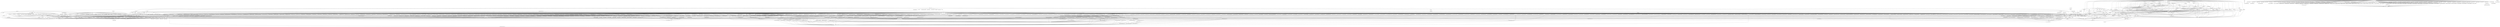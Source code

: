 digraph depends {
    node [shape=plaintext]
"angstrom-feed-configs" -> "opkg" [style=dotted]
"angstrom-packagegroup-boot" -> "angstrom-version"
"angstrom-packagegroup-boot" -> "packagegroup-boot"
"avahi-daemon" -> "base-files"
"avahi-daemon" -> "base-passwd"
"avahi-daemon" -> "libavahi-common3"
"avahi-daemon" -> "libavahi-core7"
"avahi-daemon" -> "libcap2"
"avahi-daemon" -> "libdaemon0"
"avahi-daemon" -> "libdbus-1-3"
"avahi-daemon" -> "libexpat1"
"avahi-daemon" -> "libnss-mdns" [style=dotted]
"avahi-daemon" -> "shadow"
"avahi-utils" -> "libavahi-client3"
"avahi-utils" -> "libavahi-common3"
"bash" -> "base-files"
"bash" -> "libtinfo5"
"bash" -> "update-alternatives-opkg"
"bluez5" -> "libdbus-1-3"
"bluez5" -> "libglib-2.0-0"
"bluez5" -> "libreadline7"
"bluez5" -> "libudev1"
"busybox" -> "busybox-syslog" [style=dotted]
"busybox" -> "busybox-udhcpc" [style=dotted]
"busybox" -> "update-alternatives-opkg"
"ca-certificates" -> "openssl"
"collectd" -> "iptables"
"collectd" -> "libatasmart4"
"collectd" -> "libcap2"
"collectd" -> "libcrypto1.0.2"
"collectd" -> "libcurl4"
"collectd" -> "libltdl7"
"collectd" -> "libnetsnmp30"
"collectd" -> "libpcap1"
"collectd" -> "libsensors4"
"collectd" -> "libssl1.0.2"
"collectd" -> "libudev1"
"collectd" -> "libxml2"
"collectd" -> "libyajl2"
"collectd" -> "libz1"
"collectd" -> "rrdtool"
"coreutils" -> "libattr1"
"coreutils" -> "libcap2"
"coreutils" -> "libgmp10"
"coreutils" -> "update-alternatives-opkg"
"cpio" -> "update-alternatives-opkg"
"cpufreq-tweaks" -> "cpufrequtils"
"curl" -> "libcurl4"
"dbus-1" -> "base-files"
"dbus-1" -> "base-passwd"
"dbus-1" -> "libdbus-1-3"
"dbus-1" -> "libexpat1"
"dbus-1" -> "libsystemd0"
"dbus-1" -> "libx11-6"
"dbus-1" -> "shadow"
"domoticz" -> "base-files"
"domoticz" -> "base-passwd"
"domoticz" -> "kernel-module-cdc-acm" [style=dotted]
"domoticz" -> "kernel-module-usbserial" [style=dotted]
"domoticz" -> "libcurl4"
"domoticz" -> "libusb-0.1-4"
"domoticz" -> "libz1"
"domoticz" -> "openzwave"
"domoticz" -> "python3" [style=dotted]
"domoticz" -> "shadow"
"dracut" -> "bash"
"dracut" -> "busybox" [style=dotted]
"dracut" -> "coreutils" [style=dotted]
"dracut" -> "cpio"
"dracut" -> "findutils"
"dracut" -> "kernel-modules" [style=dotted]
"dracut" -> "ldd"
"dracut" -> "libkmod2"
"dracut" -> "systemd"
"dracut" -> "util-linux"
"dracut" -> "util-linux-blkid"
"dracut" -> "util-linux-getopt"
"e2fsprogs-e2fsck" -> "libblkid1"
"e2fsprogs-e2fsck" -> "libcom-err2"
"e2fsprogs-e2fsck" -> "libe2p2"
"e2fsprogs-e2fsck" -> "libext2fs2"
"e2fsprogs-e2fsck" -> "libuuid1"
"e2fsprogs-resize2fs" -> "libcom-err2"
"e2fsprogs-resize2fs" -> "libe2p2"
"e2fsprogs-resize2fs" -> "libext2fs2"
"findutils" -> "update-alternatives-opkg"
"fixmac" -> "ranpwd"
"gptfdisk" -> "libncursesw5"
"gptfdisk" -> "libpopt0"
"gptfdisk" -> "libstdc++6"
"gptfdisk" -> "libtinfo5"
"gptfdisk" -> "libuuid1"
"htop" -> "libncursesw5"
"htop" -> "libtinfo5"
"htop" -> "ncurses-terminfo"
"iproute2-tc" -> "iptables"
"iproute2-tc" -> "libelf1"
"iptables" -> "kernel-module-iptable-filter" [style=dotted]
"iptables" -> "kernel-module-iptable-nat" [style=dotted]
"iptables" -> "kernel-module-ip-tables" [style=dotted]
"iptables" -> "kernel-module-ipt-masquerade" [style=dotted]
"iptables" -> "kernel-module-nf-conntrack-ipv4" [style=dotted]
"iptables" -> "kernel-module-nf-conntrack" [style=dotted]
"iptables" -> "kernel-module-nf-defrag-ipv4" [style=dotted]
"iptables" -> "kernel-module-nf-nat" [style=dotted]
"iptables" -> "kernel-module-x-tables" [style=dotted]
"iw" -> "libnl-3-200"
"iw" -> "libnl-genl-3-200"
"kernel-module-ablk-helper-4.3.0" -> "kernel-module-cryptd-4.3.0"
"kernel-module-adv7180-4.3.0" -> "kernel-module-media-4.3.0"
"kernel-module-adv7180-4.3.0" -> "kernel-module-v4l2-common-4.3.0"
"kernel-module-adv7180-4.3.0" -> "kernel-module-videodev-4.3.0"
"kernel-module-adxl34x-i2c-4.3.0" -> "kernel-module-adxl34x-4.3.0"
"kernel-module-adxl34x-spi-4.3.0" -> "kernel-module-adxl34x-4.3.0"
"kernel-module-aes-arm-bs-4.3.0" -> "kernel-module-ablk-helper-4.3.0"
"kernel-module-aes-arm-bs-4.3.0" -> "kernel-module-aes-arm-4.3.0"
"kernel-module-aes-arm-ce-4.3.0" -> "kernel-module-ablk-helper-4.3.0"
"kernel-module-ah6-4.3.0" -> "kernel-module-xfrm-algo-4.3.0"
"kernel-module-aircable-4.3.0" -> "kernel-module-usbserial-4.3.0"
"kernel-module-algif-hash-4.3.0" -> "kernel-module-af-alg-4.3.0"
"kernel-module-algif-skcipher-4.3.0" -> "kernel-module-af-alg-4.3.0"
"kernel-module-ark3116-4.3.0" -> "kernel-module-usbserial-4.3.0"
"kernel-module-belkin-sa-4.3.0" -> "kernel-module-usbserial-4.3.0"
"kernel-module-blowfish-generic-4.3.0" -> "kernel-module-blowfish-common-4.3.0"
"kernel-module-bnep-4.3.0" -> "kernel-module-bluetooth-4.3.0"
"kernel-module-brcmfmac-4.3.0" -> "kernel-module-brcmutil-4.3.0"
"kernel-module-brcmfmac-4.3.0" -> "kernel-module-cfg80211-4.3.0"
"kernel-module-btbcm-4.3.0" -> "kernel-module-bluetooth-4.3.0"
"kernel-module-btintel-4.3.0" -> "kernel-module-bluetooth-4.3.0"
"kernel-module-btmrvl-4.3.0" -> "kernel-module-bluetooth-4.3.0"
"kernel-module-btmrvl-sdio-4.3.0" -> "kernel-module-bluetooth-4.3.0"
"kernel-module-btmrvl-sdio-4.3.0" -> "kernel-module-btmrvl-4.3.0"
"kernel-module-btrtl-4.3.0" -> "kernel-module-bluetooth-4.3.0"
"kernel-module-btsdio-4.3.0" -> "kernel-module-bluetooth-4.3.0"
"kernel-module-btusb-4.3.0" -> "kernel-module-bluetooth-4.3.0"
"kernel-module-btusb-4.3.0" -> "kernel-module-btbcm-4.3.0"
"kernel-module-btusb-4.3.0" -> "kernel-module-btintel-4.3.0"
"kernel-module-btusb-4.3.0" -> "kernel-module-btrtl-4.3.0"
"kernel-module-cast5-generic-4.3.0" -> "kernel-module-cast-common-4.3.0"
"kernel-module-cast6-generic-4.3.0" -> "kernel-module-cast-common-4.3.0"
"kernel-module-ch341-4.3.0" -> "kernel-module-usbserial-4.3.0"
"kernel-module-cp210x-4.3.0" -> "kernel-module-usbserial-4.3.0"
"kernel-module-cpu-notifier-error-inject-4.3.0" -> "kernel-module-notifier-error-inject-4.3.0"
"kernel-module-cyapatp-4.3.0" -> "kernel-module-crc-itu-t-4.3.0"
"kernel-module-cyberjack-4.3.0" -> "kernel-module-usbserial-4.3.0"
"kernel-module-cypress-m8-4.3.0" -> "kernel-module-usbserial-4.3.0"
"kernel-module-digi-acceleport-4.3.0" -> "kernel-module-usbserial-4.3.0"
"kernel-module-empeg-4.3.0" -> "kernel-module-usbserial-4.3.0"
"kernel-module-esp6-4.3.0" -> "kernel-module-xfrm-algo-4.3.0"
"kernel-module-f81232-4.3.0" -> "kernel-module-usbserial-4.3.0"
"kernel-module-ftdi-sio-4.3.0" -> "kernel-module-usbserial-4.3.0"
"kernel-module-garmin-gps-4.3.0" -> "kernel-module-usbserial-4.3.0"
"kernel-module-g-cdc-4.3.0" -> "kernel-module-libcomposite-4.3.0"
"kernel-module-g-cdc-4.3.0" -> "kernel-module-u-ether-4.3.0"
"kernel-module-g-ether-4.3.0" -> "kernel-module-libcomposite-4.3.0"
"kernel-module-g-ether-4.3.0" -> "kernel-module-u-ether-4.3.0"
"kernel-module-g-ether-4.3.0" -> "kernel-module-usb-f-rndis-4.3.0"
"kernel-module-ghash-arm-ce-4.3.0" -> "kernel-module-cryptd-4.3.0"
"kernel-module-ghash-generic-4.3.0" -> "kernel-module-gf128mul-4.3.0"
"kernel-module-g-serial-4.3.0" -> "kernel-module-libcomposite-4.3.0"
"kernel-module-gspca-main-4.3.0" -> "kernel-module-videodev-4.3.0"
"kernel-module-hci-uart-4.3.0" -> "kernel-module-bluetooth-4.3.0"
"kernel-module-hci-uart-4.3.0" -> "kernel-module-btbcm-4.3.0"
"kernel-module-hci-uart-4.3.0" -> "kernel-module-btintel-4.3.0"
"kernel-module-hci-vhci-4.3.0" -> "kernel-module-bluetooth-4.3.0"
"kernel-module-hidp-4.3.0" -> "kernel-module-bluetooth-4.3.0"
"kernel-module-hid-prodikeys-4.3.0" -> "kernel-module-snd-4.3.0"
"kernel-module-hid-prodikeys-4.3.0" -> "kernel-module-snd-rawmidi-4.3.0"
"kernel-module-hid-roccat-arvo-4.3.0" -> "kernel-module-hid-roccat-4.3.0"
"kernel-module-hid-roccat-arvo-4.3.0" -> "kernel-module-hid-roccat-common-4.3.0"
"kernel-module-hid-roccat-isku-4.3.0" -> "kernel-module-hid-roccat-4.3.0"
"kernel-module-hid-roccat-isku-4.3.0" -> "kernel-module-hid-roccat-common-4.3.0"
"kernel-module-hid-roccat-kone-4.3.0" -> "kernel-module-hid-roccat-4.3.0"
"kernel-module-hid-roccat-koneplus-4.3.0" -> "kernel-module-hid-roccat-4.3.0"
"kernel-module-hid-roccat-koneplus-4.3.0" -> "kernel-module-hid-roccat-common-4.3.0"
"kernel-module-hid-roccat-konepure-4.3.0" -> "kernel-module-hid-roccat-4.3.0"
"kernel-module-hid-roccat-konepure-4.3.0" -> "kernel-module-hid-roccat-common-4.3.0"
"kernel-module-hid-roccat-kovaplus-4.3.0" -> "kernel-module-hid-roccat-4.3.0"
"kernel-module-hid-roccat-kovaplus-4.3.0" -> "kernel-module-hid-roccat-common-4.3.0"
"kernel-module-hid-roccat-lua-4.3.0" -> "kernel-module-hid-roccat-common-4.3.0"
"kernel-module-hid-roccat-pyra-4.3.0" -> "kernel-module-hid-roccat-4.3.0"
"kernel-module-hid-roccat-pyra-4.3.0" -> "kernel-module-hid-roccat-common-4.3.0"
"kernel-module-hid-roccat-ryos-4.3.0" -> "kernel-module-hid-roccat-4.3.0"
"kernel-module-hid-roccat-ryos-4.3.0" -> "kernel-module-hid-roccat-common-4.3.0"
"kernel-module-hid-roccat-savu-4.3.0" -> "kernel-module-hid-roccat-4.3.0"
"kernel-module-hid-roccat-savu-4.3.0" -> "kernel-module-hid-roccat-common-4.3.0"
"kernel-module-hwa-rc-4.3.0" -> "kernel-module-uwb-4.3.0"
"kernel-module-i1480-est-4.3.0" -> "kernel-module-uwb-4.3.0"
"kernel-module-io-edgeport-4.3.0" -> "kernel-module-usbserial-4.3.0"
"kernel-module-io-ti-4.3.0" -> "kernel-module-usbserial-4.3.0"
"kernel-module-ip6-tunnel-4.3.0" -> "kernel-module-tunnel6-4.3.0"
"kernel-module-ipaq-4.3.0" -> "kernel-module-usbserial-4.3.0"
"kernel-module-ipcomp6-4.3.0" -> "kernel-module-xfrm6-tunnel-4.3.0"
"kernel-module-ipcomp6-4.3.0" -> "kernel-module-xfrm-ipcomp-4.3.0"
"kernel-module-ipw-4.3.0" -> "kernel-module-usbserial-4.3.0"
"kernel-module-ipw-4.3.0" -> "kernel-module-usb-wwan-4.3.0"
"kernel-module-ir-usb-4.3.0" -> "kernel-module-usbserial-4.3.0"
"kernel-module-iuu-phoenix-4.3.0" -> "kernel-module-usbserial-4.3.0"
"kernel-module-keyspan-4.3.0" -> "kernel-module-ezusb-4.3.0"
"kernel-module-keyspan-4.3.0" -> "kernel-module-usbserial-4.3.0"
"kernel-module-keyspan-pda-4.3.0" -> "kernel-module-ezusb-4.3.0"
"kernel-module-keyspan-pda-4.3.0" -> "kernel-module-usbserial-4.3.0"
"kernel-module-kl5kusb105-4.3.0" -> "kernel-module-usbserial-4.3.0"
"kernel-module-kobil-sct-4.3.0" -> "kernel-module-usbserial-4.3.0"
"kernel-module-libcomposite-4.3.0" -> "kernel-module-configfs-4.3.0"
"kernel-module-lrw-4.3.0" -> "kernel-module-gf128mul-4.3.0"
"kernel-module-lz4-4.3.0" -> "kernel-module-lz4-compress-4.3.0"
"kernel-module-lz4hc-4.3.0" -> "kernel-module-lz4hc-compress-4.3.0"
"kernel-module-mac80211-4.3.0" -> "kernel-module-cfg80211-4.3.0"
"kernel-module-mac80211-hwsim-4.3.0" -> "kernel-module-cfg80211-4.3.0"
"kernel-module-mac80211-hwsim-4.3.0" -> "kernel-module-mac80211-4.3.0"
"kernel-module-mct-u232-4.3.0" -> "kernel-module-usbserial-4.3.0"
"kernel-module-metro-usb-4.3.0" -> "kernel-module-usbserial-4.3.0"
"kernel-module-ml86v7667-4.3.0" -> "kernel-module-v4l2-common-4.3.0"
"kernel-module-ml86v7667-4.3.0" -> "kernel-module-videodev-4.3.0"
"kernel-module-mos7720-4.3.0" -> "kernel-module-usbserial-4.3.0"
"kernel-module-mos7840-4.3.0" -> "kernel-module-usbserial-4.3.0"
"kernel-module-mwifiex-4.3.0" -> "kernel-module-cfg80211-4.3.0"
"kernel-module-mwifiex-sdio-4.3.0" -> "kernel-module-mwifiex-4.3.0"
"kernel-module-mxuport-4.3.0" -> "kernel-module-usbserial-4.3.0"
"kernel-module-navman-4.3.0" -> "kernel-module-usbserial-4.3.0"
"kernel-module-nouveau-4.3.0" -> "kernel-module-ttm-4.3.0"
"kernel-module-omninet-4.3.0" -> "kernel-module-usbserial-4.3.0"
"kernel-module-opticon-4.3.0" -> "kernel-module-usbserial-4.3.0"
"kernel-module-option-4.3.0" -> "kernel-module-usbserial-4.3.0"
"kernel-module-option-4.3.0" -> "kernel-module-usb-wwan-4.3.0"
"kernel-module-oti6858-4.3.0" -> "kernel-module-usbserial-4.3.0"
"kernel-module-phy-am335x-4.3.0" -> "kernel-module-phy-am335x-control-4.3.0"
"kernel-module-pl2303-4.3.0" -> "kernel-module-usbserial-4.3.0"
"kernel-module-pm-notifier-error-inject-4.3.0" -> "kernel-module-notifier-error-inject-4.3.0"
"kernel-module-qcaux-4.3.0" -> "kernel-module-usbserial-4.3.0"
"kernel-module-qcserial-4.3.0" -> "kernel-module-usbserial-4.3.0"
"kernel-module-qcserial-4.3.0" -> "kernel-module-usb-wwan-4.3.0"
"kernel-module-quatech2-4.3.0" -> "kernel-module-usbserial-4.3.0"
"kernel-module-r8723bs-4.3.0" -> "kernel-module-cfg80211-4.3.0"
"kernel-module-rcar-vin-4.3.0" -> "kernel-module-soc-camera-4.3.0"
"kernel-module-rcar-vin-4.3.0" -> "kernel-module-soc-mediabus-4.3.0"
"kernel-module-rcar-vin-4.3.0" -> "kernel-module-soc-scale-crop-4.3.0"
"kernel-module-rcar-vin-4.3.0" -> "kernel-module-v4l2-common-4.3.0"
"kernel-module-rcar-vin-4.3.0" -> "kernel-module-videobuf2-core-4.3.0"
"kernel-module-rcar-vin-4.3.0" -> "kernel-module-videobuf2-dma-contig-4.3.0"
"kernel-module-rcar-vin-4.3.0" -> "kernel-module-videodev-4.3.0"
"kernel-module-rfcomm-4.3.0" -> "kernel-module-bluetooth-4.3.0"
"kernel-module-rt2800lib-4.3.0" -> "kernel-module-crc-ccitt-4.3.0"
"kernel-module-rt2800lib-4.3.0" -> "kernel-module-mac80211-4.3.0"
"kernel-module-rt2800lib-4.3.0" -> "kernel-module-rt2x00lib-4.3.0"
"kernel-module-rt2800usb-4.3.0" -> "kernel-module-rt2800lib-4.3.0"
"kernel-module-rt2800usb-4.3.0" -> "kernel-module-rt2x00lib-4.3.0"
"kernel-module-rt2800usb-4.3.0" -> "kernel-module-rt2x00usb-4.3.0"
"kernel-module-rt2x00lib-4.3.0" -> "kernel-module-cfg80211-4.3.0"
"kernel-module-rt2x00lib-4.3.0" -> "kernel-module-mac80211-4.3.0"
"kernel-module-rt2x00usb-4.3.0" -> "kernel-module-mac80211-4.3.0"
"kernel-module-rt2x00usb-4.3.0" -> "kernel-module-rt2x00lib-4.3.0"
"kernel-module-rtl8187-4.3.0" -> "kernel-module-cfg80211-4.3.0"
"kernel-module-rtl8187-4.3.0" -> "kernel-module-mac80211-4.3.0"
"kernel-module-rtl8192c-common-4.3.0" -> "kernel-module-rtlwifi-4.3.0"
"kernel-module-rtl8192cu-4.3.0" -> "kernel-module-mac80211-4.3.0"
"kernel-module-rtl8192cu-4.3.0" -> "kernel-module-rtl8192c-common-4.3.0"
"kernel-module-rtl8192cu-4.3.0" -> "kernel-module-rtl-usb-4.3.0"
"kernel-module-rtl8192cu-4.3.0" -> "kernel-module-rtlwifi-4.3.0"
"kernel-module-rtl-usb-4.3.0" -> "kernel-module-mac80211-4.3.0"
"kernel-module-rtl-usb-4.3.0" -> "kernel-module-rtlwifi-4.3.0"
"kernel-module-rtlwifi-4.3.0" -> "kernel-module-cfg80211-4.3.0"
"kernel-module-rtlwifi-4.3.0" -> "kernel-module-mac80211-4.3.0"
"kernel-module-safe-serial-4.3.0" -> "kernel-module-usbserial-4.3.0"
"kernel-module-sha1-arm-ce-4.3.0" -> "kernel-module-sha1-arm-4.3.0"
"kernel-module-sha1-arm-neon-4.3.0" -> "kernel-module-sha1-arm-4.3.0"
"kernel-module-sha2-arm-ce-4.3.0" -> "kernel-module-sha256-arm-4.3.0"
"kernel-module-sierra-4.3.0" -> "kernel-module-usbserial-4.3.0"
"kernel-modules" -> "kernel-module-ablk-helper-4.3.0"
"kernel-modules" -> "kernel-module-ac97-bus-4.3.0"
"kernel-modules" -> "kernel-module-adutux-4.3.0"
"kernel-modules" -> "kernel-module-adv7180-4.3.0"
"kernel-modules" -> "kernel-module-adv7511-4.3.0"
"kernel-modules" -> "kernel-module-adxl34x-4.3.0"
"kernel-modules" -> "kernel-module-adxl34x-i2c-4.3.0"
"kernel-modules" -> "kernel-module-adxl34x-spi-4.3.0"
"kernel-modules" -> "kernel-module-aes-arm-4.3.0"
"kernel-modules" -> "kernel-module-aes-arm-bs-4.3.0"
"kernel-modules" -> "kernel-module-aes-arm-ce-4.3.0"
"kernel-modules" -> "kernel-module-af-alg-4.3.0"
"kernel-modules" -> "kernel-module-ah6-4.3.0"
"kernel-modules" -> "kernel-module-aircable-4.3.0"
"kernel-modules" -> "kernel-module-algif-hash-4.3.0"
"kernel-modules" -> "kernel-module-algif-skcipher-4.3.0"
"kernel-modules" -> "kernel-module-ansi-cprng-4.3.0"
"kernel-modules" -> "kernel-module-anubis-4.3.0"
"kernel-modules" -> "kernel-module-appledisplay-4.3.0"
"kernel-modules" -> "kernel-module-arc4-4.3.0"
"kernel-modules" -> "kernel-module-ark3116-4.3.0"
"kernel-modules" -> "kernel-module-at91-adc-4.3.0"
"kernel-modules" -> "kernel-module-at91-can-4.3.0"
"kernel-modules" -> "kernel-module-atmel-aes-4.3.0"
"kernel-modules" -> "kernel-module-atmel-sha-4.3.0"
"kernel-modules" -> "kernel-module-atmel-ssc-4.3.0"
"kernel-modules" -> "kernel-module-atmel-tdes-4.3.0"
"kernel-modules" -> "kernel-module-belkin-sa-4.3.0"
"kernel-modules" -> "kernel-module-berlin2-adc-4.3.0"
"kernel-modules" -> "kernel-module-blowfish-common-4.3.0"
"kernel-modules" -> "kernel-module-blowfish-generic-4.3.0"
"kernel-modules" -> "kernel-module-bluetooth-4.3.0"
"kernel-modules" -> "kernel-module-bnep-4.3.0"
"kernel-modules" -> "kernel-module-brcmfmac-4.3.0"
"kernel-modules" -> "kernel-module-brcmutil-4.3.0"
"kernel-modules" -> "kernel-module-btbcm-4.3.0"
"kernel-modules" -> "kernel-module-btintel-4.3.0"
"kernel-modules" -> "kernel-module-btmrvl-4.3.0"
"kernel-modules" -> "kernel-module-btmrvl-sdio-4.3.0"
"kernel-modules" -> "kernel-module-btrtl-4.3.0"
"kernel-modules" -> "kernel-module-btsdio-4.3.0"
"kernel-modules" -> "kernel-module-btusb-4.3.0"
"kernel-modules" -> "kernel-module-camellia-generic-4.3.0"
"kernel-modules" -> "kernel-module-cast5-generic-4.3.0"
"kernel-modules" -> "kernel-module-cast6-generic-4.3.0"
"kernel-modules" -> "kernel-module-cast-common-4.3.0"
"kernel-modules" -> "kernel-module-ccm-4.3.0"
"kernel-modules" -> "kernel-module-cdc-acm-4.3.0"
"kernel-modules" -> "kernel-module-cdc-wdm-4.3.0"
"kernel-modules" -> "kernel-module-cfg80211-4.3.0"
"kernel-modules" -> "kernel-module-ch341-4.3.0"
"kernel-modules" -> "kernel-module-cifs-4.3.0"
"kernel-modules" -> "kernel-module-clk-max77802-4.3.0"
"kernel-modules" -> "kernel-module-clk-s2mps11-4.3.0"
"kernel-modules" -> "kernel-module-cmac-4.3.0"
"kernel-modules" -> "kernel-module-configfs-4.3.0"
"kernel-modules" -> "kernel-module-cordic-4.3.0"
"kernel-modules" -> "kernel-module-cp210x-4.3.0"
"kernel-modules" -> "kernel-module-cpu-notifier-error-inject-4.3.0"
"kernel-modules" -> "kernel-module-crc32-4.3.0"
"kernel-modules" -> "kernel-module-crc7-4.3.0"
"kernel-modules" -> "kernel-module-crc-ccitt-4.3.0"
"kernel-modules" -> "kernel-module-crc-itu-t-4.3.0"
"kernel-modules" -> "kernel-module-cros-ec-devs-4.3.0"
"kernel-modules" -> "kernel-module-cros-ec-i2c-4.3.0"
"kernel-modules" -> "kernel-module-cryptd-4.3.0"
"kernel-modules" -> "kernel-module-ctr-4.3.0"
"kernel-modules" -> "kernel-module-cts-4.3.0"
"kernel-modules" -> "kernel-module-cyapatp-4.3.0"
"kernel-modules" -> "kernel-module-cyberjack-4.3.0"
"kernel-modules" -> "kernel-module-cypress-cy7c63-4.3.0"
"kernel-modules" -> "kernel-module-cypress-m8-4.3.0"
"kernel-modules" -> "kernel-module-cytherm-4.3.0"
"kernel-modules" -> "kernel-module-davinci-wdt-4.3.0"
"kernel-modules" -> "kernel-module-digi-acceleport-4.3.0"
"kernel-modules" -> "kernel-module-drbg-4.3.0"
"kernel-modules" -> "kernel-module-dwc2-4.3.0"
"kernel-modules" -> "kernel-module-ecb-4.3.0"
"kernel-modules" -> "kernel-module-echainiv-4.3.0"
"kernel-modules" -> "kernel-module-ehci-msm-4.3.0"
"kernel-modules" -> "kernel-module-ehset-4.3.0"
"kernel-modules" -> "kernel-module-emi26-4.3.0"
"kernel-modules" -> "kernel-module-emi62-4.3.0"
"kernel-modules" -> "kernel-module-empeg-4.3.0"
"kernel-modules" -> "kernel-module-encrypted-keys-4.3.0"
"kernel-modules" -> "kernel-module-esp6-4.3.0"
"kernel-modules" -> "kernel-module-exynos-adc-4.3.0"
"kernel-modules" -> "kernel-module-exynosdrm-4.3.0"
"kernel-modules" -> "kernel-module-ezusb-4.3.0"
"kernel-modules" -> "kernel-module-f81232-4.3.0"
"kernel-modules" -> "kernel-module-fcrypt-4.3.0"
"kernel-modules" -> "kernel-module-ftdi-elan-4.3.0"
"kernel-modules" -> "kernel-module-ftdi-sio-4.3.0"
"kernel-modules" -> "kernel-module-fuse-4.3.0"
"kernel-modules" -> "kernel-module-gadgetfs-4.3.0"
"kernel-modules" -> "kernel-module-garmin-gps-4.3.0"
"kernel-modules" -> "kernel-module-g-cdc-4.3.0"
"kernel-modules" -> "kernel-module-gcm-4.3.0"
"kernel-modules" -> "kernel-module-g-ether-4.3.0"
"kernel-modules" -> "kernel-module-gf128mul-4.3.0"
"kernel-modules" -> "kernel-module-ghash-arm-ce-4.3.0"
"kernel-modules" -> "kernel-module-ghash-generic-4.3.0"
"kernel-modules" -> "kernel-module-governor-simpleondemand-4.3.0"
"kernel-modules" -> "kernel-module-g-serial-4.3.0"
"kernel-modules" -> "kernel-module-gspca-main-4.3.0"
"kernel-modules" -> "kernel-module-hci-uart-4.3.0"
"kernel-modules" -> "kernel-module-hci-vhci-4.3.0"
"kernel-modules" -> "kernel-module-hid-a4tech-4.3.0"
"kernel-modules" -> "kernel-module-hid-apple-4.3.0"
"kernel-modules" -> "kernel-module-hid-aureal-4.3.0"
"kernel-modules" -> "kernel-module-hid-axff-4.3.0"
"kernel-modules" -> "kernel-module-hid-belkin-4.3.0"
"kernel-modules" -> "kernel-module-hid-betopff-4.3.0"
"kernel-modules" -> "kernel-module-hid-cherry-4.3.0"
"kernel-modules" -> "kernel-module-hid-chicony-4.3.0"
"kernel-modules" -> "kernel-module-hid-cp2112-4.3.0"
"kernel-modules" -> "kernel-module-hid-cypress-4.3.0"
"kernel-modules" -> "kernel-module-hid-dr-4.3.0"
"kernel-modules" -> "kernel-module-hid-elecom-4.3.0"
"kernel-modules" -> "kernel-module-hid-elo-4.3.0"
"kernel-modules" -> "kernel-module-hid-emsff-4.3.0"
"kernel-modules" -> "kernel-module-hid-ezkey-4.3.0"
"kernel-modules" -> "kernel-module-hid-gaff-4.3.0"
"kernel-modules" -> "kernel-module-hid-generic-4.3.0"
"kernel-modules" -> "kernel-module-hid-gyration-4.3.0"
"kernel-modules" -> "kernel-module-hid-holtekff-4.3.0"
"kernel-modules" -> "kernel-module-hid-holtek-kbd-4.3.0"
"kernel-modules" -> "kernel-module-hid-holtek-mouse-4.3.0"
"kernel-modules" -> "kernel-module-hid-icade-4.3.0"
"kernel-modules" -> "kernel-module-hid-kensington-4.3.0"
"kernel-modules" -> "kernel-module-hid-keytouch-4.3.0"
"kernel-modules" -> "kernel-module-hid-kye-4.3.0"
"kernel-modules" -> "kernel-module-hid-lcpower-4.3.0"
"kernel-modules" -> "kernel-module-hid-lenovo-4.3.0"
"kernel-modules" -> "kernel-module-hid-logitech-4.3.0"
"kernel-modules" -> "kernel-module-hid-logitech-dj-4.3.0"
"kernel-modules" -> "kernel-module-hid-logitech-hidpp-4.3.0"
"kernel-modules" -> "kernel-module-hid-magicmouse-4.3.0"
"kernel-modules" -> "kernel-module-hid-microsoft-4.3.0"
"kernel-modules" -> "kernel-module-hid-monterey-4.3.0"
"kernel-modules" -> "kernel-module-hid-multitouch-4.3.0"
"kernel-modules" -> "kernel-module-hid-ntrig-4.3.0"
"kernel-modules" -> "kernel-module-hid-ortek-4.3.0"
"kernel-modules" -> "kernel-module-hidp-4.3.0"
"kernel-modules" -> "kernel-module-hid-penmount-4.3.0"
"kernel-modules" -> "kernel-module-hid-petalynx-4.3.0"
"kernel-modules" -> "kernel-module-hid-picolcd-4.3.0"
"kernel-modules" -> "kernel-module-hid-pl-4.3.0"
"kernel-modules" -> "kernel-module-hid-plantronics-4.3.0"
"kernel-modules" -> "kernel-module-hid-primax-4.3.0"
"kernel-modules" -> "kernel-module-hid-prodikeys-4.3.0"
"kernel-modules" -> "kernel-module-hid-rmi-4.3.0"
"kernel-modules" -> "kernel-module-hid-roccat-4.3.0"
"kernel-modules" -> "kernel-module-hid-roccat-arvo-4.3.0"
"kernel-modules" -> "kernel-module-hid-roccat-common-4.3.0"
"kernel-modules" -> "kernel-module-hid-roccat-isku-4.3.0"
"kernel-modules" -> "kernel-module-hid-roccat-kone-4.3.0"
"kernel-modules" -> "kernel-module-hid-roccat-koneplus-4.3.0"
"kernel-modules" -> "kernel-module-hid-roccat-konepure-4.3.0"
"kernel-modules" -> "kernel-module-hid-roccat-kovaplus-4.3.0"
"kernel-modules" -> "kernel-module-hid-roccat-lua-4.3.0"
"kernel-modules" -> "kernel-module-hid-roccat-pyra-4.3.0"
"kernel-modules" -> "kernel-module-hid-roccat-ryos-4.3.0"
"kernel-modules" -> "kernel-module-hid-roccat-savu-4.3.0"
"kernel-modules" -> "kernel-module-hid-saitek-4.3.0"
"kernel-modules" -> "kernel-module-hid-samsung-4.3.0"
"kernel-modules" -> "kernel-module-hid-sensor-hub-4.3.0"
"kernel-modules" -> "kernel-module-hid-sjoy-4.3.0"
"kernel-modules" -> "kernel-module-hid-sony-4.3.0"
"kernel-modules" -> "kernel-module-hid-speedlink-4.3.0"
"kernel-modules" -> "kernel-module-hid-steelseries-4.3.0"
"kernel-modules" -> "kernel-module-hid-sunplus-4.3.0"
"kernel-modules" -> "kernel-module-hid-thingm-4.3.0"
"kernel-modules" -> "kernel-module-hid-tivo-4.3.0"
"kernel-modules" -> "kernel-module-hid-tmff-4.3.0"
"kernel-modules" -> "kernel-module-hid-topseed-4.3.0"
"kernel-modules" -> "kernel-module-hid-twinhan-4.3.0"
"kernel-modules" -> "kernel-module-hid-uclogic-4.3.0"
"kernel-modules" -> "kernel-module-hid-waltop-4.3.0"
"kernel-modules" -> "kernel-module-hid-wiimote-4.3.0"
"kernel-modules" -> "kernel-module-hid-xinmo-4.3.0"
"kernel-modules" -> "kernel-module-hid-zpff-4.3.0"
"kernel-modules" -> "kernel-module-hid-zydacron-4.3.0"
"kernel-modules" -> "kernel-module-highbank-cpufreq-4.3.0"
"kernel-modules" -> "kernel-module-hwa-rc-4.3.0"
"kernel-modules" -> "kernel-module-i1480-dfu-usb-4.3.0"
"kernel-modules" -> "kernel-module-i1480-est-4.3.0"
"kernel-modules" -> "kernel-module-i2c-arb-gpio-challenge-4.3.0"
"kernel-modules" -> "kernel-module-i2c-at91-4.3.0"
"kernel-modules" -> "kernel-module-i2c-cros-ec-tunnel-4.3.0"
"kernel-modules" -> "kernel-module-i2c-digicolor-4.3.0"
"kernel-modules" -> "kernel-module-i2c-gpio-4.3.0"
"kernel-modules" -> "kernel-module-idmouse-4.3.0"
"kernel-modules" -> "kernel-module-input-leds-4.3.0"
"kernel-modules" -> "kernel-module-io-edgeport-4.3.0"
"kernel-modules" -> "kernel-module-io-ti-4.3.0"
"kernel-modules" -> "kernel-module-iowarrior-4.3.0"
"kernel-modules" -> "kernel-module-ip6-tunnel-4.3.0"
"kernel-modules" -> "kernel-module-ipaq-4.3.0"
"kernel-modules" -> "kernel-module-ipcomp6-4.3.0"
"kernel-modules" -> "kernel-module-ipw-4.3.0"
"kernel-modules" -> "kernel-module-ir-usb-4.3.0"
"kernel-modules" -> "kernel-module-isight-firmware-4.3.0"
"kernel-modules" -> "kernel-module-iuu-phoenix-4.3.0"
"kernel-modules" -> "kernel-module-jitterentropy-rng-4.3.0"
"kernel-modules" -> "kernel-module-keyspan-4.3.0"
"kernel-modules" -> "kernel-module-keyspan-pda-4.3.0"
"kernel-modules" -> "kernel-module-khazad-4.3.0"
"kernel-modules" -> "kernel-module-kl5kusb105-4.3.0"
"kernel-modules" -> "kernel-module-kobil-sct-4.3.0"
"kernel-modules" -> "kernel-module-ldusb-4.3.0"
"kernel-modules" -> "kernel-module-legousbtower-4.3.0"
"kernel-modules" -> "kernel-module-libcomposite-4.3.0"
"kernel-modules" -> "kernel-module-libcrc32c-4.3.0"
"kernel-modules" -> "kernel-module-lrw-4.3.0"
"kernel-modules" -> "kernel-module-lz4-4.3.0"
"kernel-modules" -> "kernel-module-lz4-compress-4.3.0"
"kernel-modules" -> "kernel-module-lz4hc-4.3.0"
"kernel-modules" -> "kernel-module-lz4hc-compress-4.3.0"
"kernel-modules" -> "kernel-module-mac80211-4.3.0"
"kernel-modules" -> "kernel-module-mac80211-hwsim-4.3.0"
"kernel-modules" -> "kernel-module-max14577-4.3.0"
"kernel-modules" -> "kernel-module-max14577-charger-4.3.0"
"kernel-modules" -> "kernel-module-max17040-battery-4.3.0"
"kernel-modules" -> "kernel-module-max17042-battery-4.3.0"
"kernel-modules" -> "kernel-module-max77693-4.3.0"
"kernel-modules" -> "kernel-module-max77693-charger-4.3.0"
"kernel-modules" -> "kernel-module-max77802-4.3.0"
"kernel-modules" -> "kernel-module-mct-u232-4.3.0"
"kernel-modules" -> "kernel-module-md4-4.3.0"
"kernel-modules" -> "kernel-module-mdc800-4.3.0"
"kernel-modules" -> "kernel-module-media-4.3.0"
"kernel-modules" -> "kernel-module-metro-usb-4.3.0"
"kernel-modules" -> "kernel-module-michael-mic-4.3.0"
"kernel-modules" -> "kernel-module-microtek-4.3.0"
"kernel-modules" -> "kernel-module-mip6-4.3.0"
"kernel-modules" -> "kernel-module-ml86v7667-4.3.0"
"kernel-modules" -> "kernel-module-mos7720-4.3.0"
"kernel-modules" -> "kernel-module-mos7840-4.3.0"
"kernel-modules" -> "kernel-module-mwifiex-4.3.0"
"kernel-modules" -> "kernel-module-mwifiex-sdio-4.3.0"
"kernel-modules" -> "kernel-module-mxuport-4.3.0"
"kernel-modules" -> "kernel-module-navman-4.3.0"
"kernel-modules" -> "kernel-module-notifier-error-inject-4.3.0"
"kernel-modules" -> "kernel-module-nouveau-4.3.0"
"kernel-modules" -> "kernel-module-ntc-thermistor-4.3.0"
"kernel-modules" -> "kernel-module-nxp-ptn3460-4.3.0"
"kernel-modules" -> "kernel-module-ohci-exynos-4.3.0"
"kernel-modules" -> "kernel-module-omninet-4.3.0"
"kernel-modules" -> "kernel-module-opticon-4.3.0"
"kernel-modules" -> "kernel-module-option-4.3.0"
"kernel-modules" -> "kernel-module-oti6858-4.3.0"
"kernel-modules" -> "kernel-module-panel-samsung-s6e8aa0-4.3.0"
"kernel-modules" -> "kernel-module-parade-ps8622-4.3.0"
"kernel-modules" -> "kernel-module-pcbc-4.3.0"
"kernel-modules" -> "kernel-module-pcrypt-4.3.0"
"kernel-modules" -> "kernel-module-phy-am335x-4.3.0"
"kernel-modules" -> "kernel-module-phy-am335x-control-4.3.0"
"kernel-modules" -> "kernel-module-phy-exynos-usb2-4.3.0"
"kernel-modules" -> "kernel-module-phy-msm-usb-4.3.0"
"kernel-modules" -> "kernel-module-phy-qcom-apq8064-sata-4.3.0"
"kernel-modules" -> "kernel-module-phy-rcar-gen2-4.3.0"
"kernel-modules" -> "kernel-module-phy-rcar-usb-4.3.0"
"kernel-modules" -> "kernel-module-phy-rockchip-usb-4.3.0"
"kernel-modules" -> "kernel-module-pl2303-4.3.0"
"kernel-modules" -> "kernel-module-platform-lcd-4.3.0"
"kernel-modules" -> "kernel-module-pm-notifier-error-inject-4.3.0"
"kernel-modules" -> "kernel-module-pwm-atmel-4.3.0"
"kernel-modules" -> "kernel-module-pwm-atmel-tcb-4.3.0"
"kernel-modules" -> "kernel-module-pwm-regulator-4.3.0"
"kernel-modules" -> "kernel-module-pwm-rockchip-4.3.0"
"kernel-modules" -> "kernel-module-pwm-samsung-4.3.0"
"kernel-modules" -> "kernel-module-pwm-sti-4.3.0"
"kernel-modules" -> "kernel-module-pxa168-eth-4.3.0"
"kernel-modules" -> "kernel-module-qcaux-4.3.0"
"kernel-modules" -> "kernel-module-qcserial-4.3.0"
"kernel-modules" -> "kernel-module-qt1070-4.3.0"
"kernel-modules" -> "kernel-module-quatech2-4.3.0"
"kernel-modules" -> "kernel-module-r8152-4.3.0"
"kernel-modules" -> "kernel-module-r8a66597-hcd-4.3.0"
"kernel-modules" -> "kernel-module-rcar-du-drm-4.3.0"
"kernel-modules" -> "kernel-module-rcar-vin-4.3.0"
"kernel-modules" -> "kernel-module-regmap-spi-4.3.0"
"kernel-modules" -> "kernel-module-renesas-usbhs-4.3.0"
"kernel-modules" -> "kernel-module-rfcomm-4.3.0"
"kernel-modules" -> "kernel-module-rio500-4.3.0"
"kernel-modules" -> "kernel-module-rmd128-4.3.0"
"kernel-modules" -> "kernel-module-rmd160-4.3.0"
"kernel-modules" -> "kernel-module-rmd256-4.3.0"
"kernel-modules" -> "kernel-module-rmd320-4.3.0"
"kernel-modules" -> "kernel-module-rpcsec-gss-krb5-4.3.0"
"kernel-modules" -> "kernel-module-rt2800lib-4.3.0"
"kernel-modules" -> "kernel-module-rt2800usb-4.3.0"
"kernel-modules" -> "kernel-module-rt2x00lib-4.3.0"
"kernel-modules" -> "kernel-module-rt2x00usb-4.3.0"
"kernel-modules" -> "kernel-module-rtc-at91rm9200-4.3.0"
"kernel-modules" -> "kernel-module-rtc-at91sam9-4.3.0"
"kernel-modules" -> "kernel-module-rtc-digicolor-4.3.0"
"kernel-modules" -> "kernel-module-rtc-hym8563-4.3.0"
"kernel-modules" -> "kernel-module-rtc-max77802-4.3.0"
"kernel-modules" -> "kernel-module-rtc-rk808-4.3.0"
"kernel-modules" -> "kernel-module-rtc-rs5c372-4.3.0"
"kernel-modules" -> "kernel-module-rtc-rx8581-4.3.0"
"kernel-modules" -> "kernel-module-rtc-s35390a-4.3.0"
"kernel-modules" -> "kernel-module-rtc-s3c-4.3.0"
"kernel-modules" -> "kernel-module-rtc-s5m-4.3.0"
"kernel-modules" -> "kernel-module-rtl8187-4.3.0"
"kernel-modules" -> "kernel-module-rtl8192c-common-4.3.0"
"kernel-modules" -> "kernel-module-rtl8192cu-4.3.0"
"kernel-modules" -> "kernel-module-rtl-usb-4.3.0"
"kernel-modules" -> "kernel-module-rtlwifi-4.3.0"
"kernel-modules" -> "kernel-module-safe-serial-4.3.0"
"kernel-modules" -> "kernel-module-salsa20-generic-4.3.0"
"kernel-modules" -> "kernel-module-seed-4.3.0"
"kernel-modules" -> "kernel-module-seqiv-4.3.0"
"kernel-modules" -> "kernel-module-serpent-generic-4.3.0"
"kernel-modules" -> "kernel-module-sha1-arm-4.3.0"
"kernel-modules" -> "kernel-module-sha1-arm-ce-4.3.0"
"kernel-modules" -> "kernel-module-sha1-arm-neon-4.3.0"
"kernel-modules" -> "kernel-module-sha256-arm-4.3.0"
"kernel-modules" -> "kernel-module-sha256-generic-4.3.0"
"kernel-modules" -> "kernel-module-sha2-arm-ce-4.3.0"
"kernel-modules" -> "kernel-module-sha512-arm-4.3.0"
"kernel-modules" -> "kernel-module-sha512-generic-4.3.0"
"kernel-modules" -> "kernel-module-sierra-4.3.0"
"kernel-modules" -> "kernel-module-sisusbvga-4.3.0"
"kernel-modules" -> "kernel-module-snd-4.3.0"
"kernel-modules" -> "kernel-module-snd-atmel-soc-wm8904-4.3.0"
"kernel-modules" -> "kernel-module-snd-bcd2000-4.3.0"
"kernel-modules" -> "kernel-module-snd-compress-4.3.0"
"kernel-modules" -> "kernel-module-snd-hda-codec-4.3.0"
"kernel-modules" -> "kernel-module-snd-hda-codec-generic-4.3.0"
"kernel-modules" -> "kernel-module-snd-hda-codec-hdmi-4.3.0"
"kernel-modules" -> "kernel-module-snd-hda-codec-realtek-4.3.0"
"kernel-modules" -> "kernel-module-snd-hda-core-4.3.0"
"kernel-modules" -> "kernel-module-snd-hda-tegra-4.3.0"
"kernel-modules" -> "kernel-module-snd-hwdep-4.3.0"
"kernel-modules" -> "kernel-module-snd-mixer-oss-4.3.0"
"kernel-modules" -> "kernel-module-snd-mtpav-4.3.0"
"kernel-modules" -> "kernel-module-snd-pcm-4.3.0"
"kernel-modules" -> "kernel-module-snd-pcm-dmaengine-4.3.0"
"kernel-modules" -> "kernel-module-snd-rawmidi-4.3.0"
"kernel-modules" -> "kernel-module-snd-seq-4.3.0"
"kernel-modules" -> "kernel-module-snd-seq-device-4.3.0"
"kernel-modules" -> "kernel-module-snd-seq-dummy-4.3.0"
"kernel-modules" -> "kernel-module-snd-seq-midi-4.3.0"
"kernel-modules" -> "kernel-module-snd-seq-midi-event-4.3.0"
"kernel-modules" -> "kernel-module-snd-seq-oss-4.3.0"
"kernel-modules" -> "kernel-module-snd-seq-virmidi-4.3.0"
"kernel-modules" -> "kernel-module-snd-soc-ak4642-4.3.0"
"kernel-modules" -> "kernel-module-snd-soc-alc5632-4.3.0"
"kernel-modules" -> "kernel-module-snd-soc-atmel-pcm-dma-4.3.0"
"kernel-modules" -> "kernel-module-snd-soc-atmel-ssc-dai-4.3.0"
"kernel-modules" -> "kernel-module-snd-soc-core-4.3.0"
"kernel-modules" -> "kernel-module-snd-soc-fsi-4.3.0"
"kernel-modules" -> "kernel-module-snd-soc-max98090-4.3.0"
"kernel-modules" -> "kernel-module-snd-soc-rcar-4.3.0"
"kernel-modules" -> "kernel-module-snd-soc-rl6231-4.3.0"
"kernel-modules" -> "kernel-module-snd-soc-rsrc-card-4.3.0"
"kernel-modules" -> "kernel-module-snd-soc-rt5640-4.3.0"
"kernel-modules" -> "kernel-module-snd-soc-simple-card-4.3.0"
"kernel-modules" -> "kernel-module-snd-soc-tegra20-ac97-4.3.0"
"kernel-modules" -> "kernel-module-snd-soc-tegra20-das-4.3.0"
"kernel-modules" -> "kernel-module-snd-soc-tegra20-i2s-4.3.0"
"kernel-modules" -> "kernel-module-snd-soc-tegra20-spdif-4.3.0"
"kernel-modules" -> "kernel-module-snd-soc-tegra30-ahub-4.3.0"
"kernel-modules" -> "kernel-module-snd-soc-tegra30-i2s-4.3.0"
"kernel-modules" -> "kernel-module-snd-soc-tegra-alc5632-4.3.0"
"kernel-modules" -> "kernel-module-snd-soc-tegra-max98090-4.3.0"
"kernel-modules" -> "kernel-module-snd-soc-tegra-pcm-4.3.0"
"kernel-modules" -> "kernel-module-snd-soc-tegra-rt5640-4.3.0"
"kernel-modules" -> "kernel-module-snd-soc-tegra-trimslice-4.3.0"
"kernel-modules" -> "kernel-module-snd-soc-tegra-utils-4.3.0"
"kernel-modules" -> "kernel-module-snd-soc-tegra-wm8753-4.3.0"
"kernel-modules" -> "kernel-module-snd-soc-tegra-wm8903-4.3.0"
"kernel-modules" -> "kernel-module-snd-soc-tegra-wm9712-4.3.0"
"kernel-modules" -> "kernel-module-snd-soc-tlv320aic23-4.3.0"
"kernel-modules" -> "kernel-module-snd-soc-tlv320aic23-i2c-4.3.0"
"kernel-modules" -> "kernel-module-snd-soc-wm8753-4.3.0"
"kernel-modules" -> "kernel-module-snd-soc-wm8903-4.3.0"
"kernel-modules" -> "kernel-module-snd-soc-wm8904-4.3.0"
"kernel-modules" -> "kernel-module-snd-soc-wm8978-4.3.0"
"kernel-modules" -> "kernel-module-snd-soc-wm9712-4.3.0"
"kernel-modules" -> "kernel-module-snd-timer-4.3.0"
"kernel-modules" -> "kernel-module-snd-ua101-4.3.0"
"kernel-modules" -> "kernel-module-snd-usb-6fire-4.3.0"
"kernel-modules" -> "kernel-module-snd-usb-audio-4.3.0"
"kernel-modules" -> "kernel-module-snd-usb-caiaq-4.3.0"
"kernel-modules" -> "kernel-module-snd-usb-hiface-4.3.0"
"kernel-modules" -> "kernel-module-snd-usb-line6-4.3.0"
"kernel-modules" -> "kernel-module-snd-usbmidi-lib-4.3.0"
"kernel-modules" -> "kernel-module-snd-usb-pod-4.3.0"
"kernel-modules" -> "kernel-module-snd-usb-podhd-4.3.0"
"kernel-modules" -> "kernel-module-snd-usb-toneport-4.3.0"
"kernel-modules" -> "kernel-module-snd-usb-variax-4.3.0"
"kernel-modules" -> "kernel-module-snd-virmidi-4.3.0"
"kernel-modules" -> "kernel-module-soc-camera-4.3.0"
"kernel-modules" -> "kernel-module-soc-camera-platform-4.3.0"
"kernel-modules" -> "kernel-module-soc-mediabus-4.3.0"
"kernel-modules" -> "kernel-module-soc-scale-crop-4.3.0"
"kernel-modules" -> "kernel-module-soundcore-4.3.0"
"kernel-modules" -> "kernel-module-sound-firmware-4.3.0"
"kernel-modules" -> "kernel-module-spcp8x5-4.3.0"
"kernel-modules" -> "kernel-module-spi-atmel-4.3.0"
"kernel-modules" -> "kernel-module-spi-rockchip-4.3.0"
"kernel-modules" -> "kernel-module-spi-s3c64xx-4.3.0"
"kernel-modules" -> "kernel-module-spi-sh-msiof-4.3.0"
"kernel-modules" -> "kernel-module-ssu100-4.3.0"
"kernel-modules" -> "kernel-module-st1232-4.3.0"
"kernel-modules" -> "kernel-module-sun4i-codec-4.3.0"
"kernel-modules" -> "kernel-module-sun4i-ss-4.3.0"
"kernel-modules" -> "kernel-module-symbolserial-4.3.0"
"kernel-modules" -> "kernel-module-tcp-bic-4.3.0"
"kernel-modules" -> "kernel-module-tcp-highspeed-4.3.0"
"kernel-modules" -> "kernel-module-tcp-htcp-4.3.0"
"kernel-modules" -> "kernel-module-tcp-hybla-4.3.0"
"kernel-modules" -> "kernel-module-tcp-illinois-4.3.0"
"kernel-modules" -> "kernel-module-tcp-lp-4.3.0"
"kernel-modules" -> "kernel-module-tcp-scalable-4.3.0"
"kernel-modules" -> "kernel-module-tcp-vegas-4.3.0"
"kernel-modules" -> "kernel-module-tcp-veno-4.3.0"
"kernel-modules" -> "kernel-module-tcp-westwood-4.3.0"
"kernel-modules" -> "kernel-module-tcp-yeah-4.3.0"
"kernel-modules" -> "kernel-module-tcrypt-4.3.0"
"kernel-modules" -> "kernel-module-tea-4.3.0"
"kernel-modules" -> "kernel-module-tegra-devfreq-4.3.0"
"kernel-modules" -> "kernel-module-tegra-wdt-4.3.0"
"kernel-modules" -> "kernel-module-test-bpf-4.3.0"
"kernel-modules" -> "kernel-module-test-firmware-4.3.0"
"kernel-modules" -> "kernel-module-test-static-key-base-4.3.0"
"kernel-modules" -> "kernel-module-test-static-keys-4.3.0"
"kernel-modules" -> "kernel-module-test-user-copy-4.3.0"
"kernel-modules" -> "kernel-module-tgr192-4.3.0"
"kernel-modules" -> "kernel-module-ti-usb-3410-5052-4.3.0"
"kernel-modules" -> "kernel-module-trancevibrator-4.3.0"
"kernel-modules" -> "kernel-module-ttm-4.3.0"
"kernel-modules" -> "kernel-module-tunnel6-4.3.0"
"kernel-modules" -> "kernel-module-twofish-common-4.3.0"
"kernel-modules" -> "kernel-module-twofish-generic-4.3.0"
"kernel-modules" -> "kernel-module-uas-4.3.0"
"kernel-modules" -> "kernel-module-u-ether-4.3.0"
"kernel-modules" -> "kernel-module-uhid-4.3.0"
"kernel-modules" -> "kernel-module-ums-alauda-4.3.0"
"kernel-modules" -> "kernel-module-ums-cypress-4.3.0"
"kernel-modules" -> "kernel-module-ums-datafab-4.3.0"
"kernel-modules" -> "kernel-module-ums-eneub6250-4.3.0"
"kernel-modules" -> "kernel-module-ums-freecom-4.3.0"
"kernel-modules" -> "kernel-module-ums-isd200-4.3.0"
"kernel-modules" -> "kernel-module-ums-jumpshot-4.3.0"
"kernel-modules" -> "kernel-module-ums-karma-4.3.0"
"kernel-modules" -> "kernel-module-ums-onetouch-4.3.0"
"kernel-modules" -> "kernel-module-ums-realtek-4.3.0"
"kernel-modules" -> "kernel-module-ums-sddr09-4.3.0"
"kernel-modules" -> "kernel-module-ums-sddr55-4.3.0"
"kernel-modules" -> "kernel-module-ums-usbat-4.3.0"
"kernel-modules" -> "kernel-module-usb3503-4.3.0"
"kernel-modules" -> "kernel-module-usb-debug-4.3.0"
"kernel-modules" -> "kernel-module-usb-f-acm-4.3.0"
"kernel-modules" -> "kernel-module-usb-f-ecm-4.3.0"
"kernel-modules" -> "kernel-module-usb-f-ecm-subset-4.3.0"
"kernel-modules" -> "kernel-module-usb-f-obex-4.3.0"
"kernel-modules" -> "kernel-module-usb-f-rndis-4.3.0"
"kernel-modules" -> "kernel-module-usb-f-serial-4.3.0"
"kernel-modules" -> "kernel-module-usblcd-4.3.0"
"kernel-modules" -> "kernel-module-usbled-4.3.0"
"kernel-modules" -> "kernel-module-usblp-4.3.0"
"kernel-modules" -> "kernel-module-usbserial-4.3.0"
"kernel-modules" -> "kernel-module-usb-serial-simple-4.3.0"
"kernel-modules" -> "kernel-module-usbsevseg-4.3.0"
"kernel-modules" -> "kernel-module-usbtest-4.3.0"
"kernel-modules" -> "kernel-module-usbtmc-4.3.0"
"kernel-modules" -> "kernel-module-usb-wwan-4.3.0"
"kernel-modules" -> "kernel-module-u-serial-4.3.0"
"kernel-modules" -> "kernel-module-uvcvideo-4.3.0"
"kernel-modules" -> "kernel-module-uwb-4.3.0"
"kernel-modules" -> "kernel-module-v4l2-common-4.3.0"
"kernel-modules" -> "kernel-module-v4l2-dv-timings-4.3.0"
"kernel-modules" -> "kernel-module-videobuf2-core-4.3.0"
"kernel-modules" -> "kernel-module-videobuf2-dma-contig-4.3.0"
"kernel-modules" -> "kernel-module-videobuf2-memops-4.3.0"
"kernel-modules" -> "kernel-module-videobuf2-vmalloc-4.3.0"
"kernel-modules" -> "kernel-module-videobuf-core-4.3.0"
"kernel-modules" -> "kernel-module-videodev-4.3.0"
"kernel-modules" -> "kernel-module-visor-4.3.0"
"kernel-modules" -> "kernel-module-vmac-4.3.0"
"kernel-modules" -> "kernel-module-vsp1-4.3.0"
"kernel-modules" -> "kernel-module-w1-ds2431-4.3.0"
"kernel-modules" -> "kernel-module-wacom-4.3.0"
"kernel-modules" -> "kernel-module-whiteheat-4.3.0"
"kernel-modules" -> "kernel-module-wishbone-serial-4.3.0"
"kernel-modules" -> "kernel-module-wm97xx-ts-4.3.0"
"kernel-modules" -> "kernel-module-wp512-4.3.0"
"kernel-modules" -> "kernel-module-wusb-cbaf-4.3.0"
"kernel-modules" -> "kernel-module-wusbcore-4.3.0"
"kernel-modules" -> "kernel-module-xcbc-4.3.0"
"kernel-modules" -> "kernel-module-xfrm6-tunnel-4.3.0"
"kernel-modules" -> "kernel-module-xfrm-algo-4.3.0"
"kernel-modules" -> "kernel-module-xfrm-ipcomp-4.3.0"
"kernel-modules" -> "kernel-module-xsens-mt-4.3.0"
"kernel-modules" -> "kernel-module-xts-4.3.0"
"kernel-modules" -> "kernel-module-yurex-4.3.0"
"kernel-modules" -> "kernel-module-zlib-4.3.0"
"kernel-module-snd-4.3.0" -> "kernel-module-soundcore-4.3.0"
"kernel-module-snd-atmel-soc-wm8904-4.3.0" -> "kernel-module-snd-soc-atmel-ssc-dai-4.3.0"
"kernel-module-snd-atmel-soc-wm8904-4.3.0" -> "kernel-module-snd-soc-core-4.3.0"
"kernel-module-snd-bcd2000-4.3.0" -> "kernel-module-snd-4.3.0"
"kernel-module-snd-bcd2000-4.3.0" -> "kernel-module-snd-rawmidi-4.3.0"
"kernel-module-snd-compress-4.3.0" -> "kernel-module-snd-4.3.0"
"kernel-module-snd-hda-codec-4.3.0" -> "kernel-module-snd-4.3.0"
"kernel-module-snd-hda-codec-4.3.0" -> "kernel-module-snd-hda-core-4.3.0"
"kernel-module-snd-hda-codec-4.3.0" -> "kernel-module-snd-pcm-4.3.0"
"kernel-module-snd-hda-codec-generic-4.3.0" -> "kernel-module-snd-4.3.0"
"kernel-module-snd-hda-codec-generic-4.3.0" -> "kernel-module-snd-hda-codec-4.3.0"
"kernel-module-snd-hda-codec-generic-4.3.0" -> "kernel-module-snd-hda-core-4.3.0"
"kernel-module-snd-hda-codec-hdmi-4.3.0" -> "kernel-module-snd-4.3.0"
"kernel-module-snd-hda-codec-hdmi-4.3.0" -> "kernel-module-snd-hda-codec-4.3.0"
"kernel-module-snd-hda-codec-hdmi-4.3.0" -> "kernel-module-snd-hda-core-4.3.0"
"kernel-module-snd-hda-codec-hdmi-4.3.0" -> "kernel-module-snd-pcm-4.3.0"
"kernel-module-snd-hda-codec-realtek-4.3.0" -> "kernel-module-snd-4.3.0"
"kernel-module-snd-hda-codec-realtek-4.3.0" -> "kernel-module-snd-hda-codec-4.3.0"
"kernel-module-snd-hda-codec-realtek-4.3.0" -> "kernel-module-snd-hda-codec-generic-4.3.0"
"kernel-module-snd-hda-codec-realtek-4.3.0" -> "kernel-module-snd-hda-core-4.3.0"
"kernel-module-snd-hda-core-4.3.0" -> "kernel-module-snd-pcm-4.3.0"
"kernel-module-snd-hda-tegra-4.3.0" -> "kernel-module-snd-4.3.0"
"kernel-module-snd-hda-tegra-4.3.0" -> "kernel-module-snd-hda-codec-4.3.0"
"kernel-module-snd-hda-tegra-4.3.0" -> "kernel-module-snd-hda-core-4.3.0"
"kernel-module-snd-hda-tegra-4.3.0" -> "kernel-module-snd-pcm-4.3.0"
"kernel-module-snd-hwdep-4.3.0" -> "kernel-module-snd-4.3.0"
"kernel-module-snd-mixer-oss-4.3.0" -> "kernel-module-snd-4.3.0"
"kernel-module-snd-mtpav-4.3.0" -> "kernel-module-snd-4.3.0"
"kernel-module-snd-mtpav-4.3.0" -> "kernel-module-snd-rawmidi-4.3.0"
"kernel-module-snd-pcm-4.3.0" -> "kernel-module-snd-4.3.0"
"kernel-module-snd-pcm-4.3.0" -> "kernel-module-snd-timer-4.3.0"
"kernel-module-snd-pcm-dmaengine-4.3.0" -> "kernel-module-snd-pcm-4.3.0"
"kernel-module-snd-rawmidi-4.3.0" -> "kernel-module-snd-4.3.0"
"kernel-module-snd-rawmidi-4.3.0" -> "kernel-module-snd-seq-device-4.3.0"
"kernel-module-snd-seq-4.3.0" -> "kernel-module-snd-4.3.0"
"kernel-module-snd-seq-4.3.0" -> "kernel-module-snd-seq-device-4.3.0"
"kernel-module-snd-seq-4.3.0" -> "kernel-module-snd-timer-4.3.0"
"kernel-module-snd-seq-device-4.3.0" -> "kernel-module-snd-4.3.0"
"kernel-module-snd-seq-dummy-4.3.0" -> "kernel-module-snd-seq-4.3.0"
"kernel-module-snd-seq-midi-4.3.0" -> "kernel-module-snd-rawmidi-4.3.0"
"kernel-module-snd-seq-midi-4.3.0" -> "kernel-module-snd-seq-4.3.0"
"kernel-module-snd-seq-midi-4.3.0" -> "kernel-module-snd-seq-device-4.3.0"
"kernel-module-snd-seq-midi-4.3.0" -> "kernel-module-snd-seq-midi-event-4.3.0"
"kernel-module-snd-seq-midi-event-4.3.0" -> "kernel-module-snd-seq-4.3.0"
"kernel-module-snd-seq-oss-4.3.0" -> "kernel-module-snd-4.3.0"
"kernel-module-snd-seq-oss-4.3.0" -> "kernel-module-snd-seq-4.3.0"
"kernel-module-snd-seq-oss-4.3.0" -> "kernel-module-snd-seq-device-4.3.0"
"kernel-module-snd-seq-oss-4.3.0" -> "kernel-module-snd-seq-midi-event-4.3.0"
"kernel-module-snd-seq-virmidi-4.3.0" -> "kernel-module-snd-4.3.0"
"kernel-module-snd-seq-virmidi-4.3.0" -> "kernel-module-snd-rawmidi-4.3.0"
"kernel-module-snd-seq-virmidi-4.3.0" -> "kernel-module-snd-seq-4.3.0"
"kernel-module-snd-seq-virmidi-4.3.0" -> "kernel-module-snd-seq-midi-event-4.3.0"
"kernel-module-snd-soc-ak4642-4.3.0" -> "kernel-module-snd-soc-core-4.3.0"
"kernel-module-snd-soc-alc5632-4.3.0" -> "kernel-module-snd-pcm-4.3.0"
"kernel-module-snd-soc-alc5632-4.3.0" -> "kernel-module-snd-soc-core-4.3.0"
"kernel-module-snd-soc-atmel-pcm-dma-4.3.0" -> "kernel-module-snd-pcm-4.3.0"
"kernel-module-snd-soc-atmel-pcm-dma-4.3.0" -> "kernel-module-snd-pcm-dmaengine-4.3.0"
"kernel-module-snd-soc-atmel-pcm-dma-4.3.0" -> "kernel-module-snd-soc-core-4.3.0"
"kernel-module-snd-soc-atmel-ssc-dai-4.3.0" -> "kernel-module-atmel-ssc-4.3.0"
"kernel-module-snd-soc-atmel-ssc-dai-4.3.0" -> "kernel-module-snd-pcm-4.3.0"
"kernel-module-snd-soc-atmel-ssc-dai-4.3.0" -> "kernel-module-snd-soc-atmel-pcm-dma-4.3.0"
"kernel-module-snd-soc-atmel-ssc-dai-4.3.0" -> "kernel-module-snd-soc-core-4.3.0"
"kernel-module-snd-soc-core-4.3.0" -> "kernel-module-ac97-bus-4.3.0"
"kernel-module-snd-soc-core-4.3.0" -> "kernel-module-snd-4.3.0"
"kernel-module-snd-soc-core-4.3.0" -> "kernel-module-snd-compress-4.3.0"
"kernel-module-snd-soc-core-4.3.0" -> "kernel-module-snd-pcm-4.3.0"
"kernel-module-snd-soc-core-4.3.0" -> "kernel-module-snd-pcm-dmaengine-4.3.0"
"kernel-module-snd-soc-fsi-4.3.0" -> "kernel-module-snd-pcm-4.3.0"
"kernel-module-snd-soc-fsi-4.3.0" -> "kernel-module-snd-soc-core-4.3.0"
"kernel-module-snd-soc-max98090-4.3.0" -> "kernel-module-snd-pcm-4.3.0"
"kernel-module-snd-soc-max98090-4.3.0" -> "kernel-module-snd-soc-core-4.3.0"
"kernel-module-snd-soc-rcar-4.3.0" -> "kernel-module-snd-4.3.0"
"kernel-module-snd-soc-rcar-4.3.0" -> "kernel-module-snd-pcm-4.3.0"
"kernel-module-snd-soc-rcar-4.3.0" -> "kernel-module-snd-soc-core-4.3.0"
"kernel-module-snd-soc-rsrc-card-4.3.0" -> "kernel-module-snd-soc-core-4.3.0"
"kernel-module-snd-soc-rt5640-4.3.0" -> "kernel-module-snd-pcm-4.3.0"
"kernel-module-snd-soc-rt5640-4.3.0" -> "kernel-module-snd-soc-core-4.3.0"
"kernel-module-snd-soc-rt5640-4.3.0" -> "kernel-module-snd-soc-rl6231-4.3.0"
"kernel-module-snd-soc-simple-card-4.3.0" -> "kernel-module-snd-soc-core-4.3.0"
"kernel-module-snd-soc-tegra20-ac97-4.3.0" -> "kernel-module-snd-soc-core-4.3.0"
"kernel-module-snd-soc-tegra20-ac97-4.3.0" -> "kernel-module-snd-soc-tegra-pcm-4.3.0"
"kernel-module-snd-soc-tegra20-i2s-4.3.0" -> "kernel-module-snd-soc-core-4.3.0"
"kernel-module-snd-soc-tegra20-i2s-4.3.0" -> "kernel-module-snd-soc-tegra-pcm-4.3.0"
"kernel-module-snd-soc-tegra20-spdif-4.3.0" -> "kernel-module-snd-soc-core-4.3.0"
"kernel-module-snd-soc-tegra20-spdif-4.3.0" -> "kernel-module-snd-soc-tegra-pcm-4.3.0"
"kernel-module-snd-soc-tegra30-i2s-4.3.0" -> "kernel-module-snd-soc-core-4.3.0"
"kernel-module-snd-soc-tegra30-i2s-4.3.0" -> "kernel-module-snd-soc-tegra30-ahub-4.3.0"
"kernel-module-snd-soc-tegra30-i2s-4.3.0" -> "kernel-module-snd-soc-tegra-pcm-4.3.0"
"kernel-module-snd-soc-tegra-alc5632-4.3.0" -> "kernel-module-snd-soc-core-4.3.0"
"kernel-module-snd-soc-tegra-alc5632-4.3.0" -> "kernel-module-snd-soc-tegra-utils-4.3.0"
"kernel-module-snd-soc-tegra-max98090-4.3.0" -> "kernel-module-snd-soc-core-4.3.0"
"kernel-module-snd-soc-tegra-max98090-4.3.0" -> "kernel-module-snd-soc-tegra-utils-4.3.0"
"kernel-module-snd-soc-tegra-pcm-4.3.0" -> "kernel-module-snd-soc-core-4.3.0"
"kernel-module-snd-soc-tegra-rt5640-4.3.0" -> "kernel-module-snd-soc-core-4.3.0"
"kernel-module-snd-soc-tegra-rt5640-4.3.0" -> "kernel-module-snd-soc-tegra-utils-4.3.0"
"kernel-module-snd-soc-tegra-trimslice-4.3.0" -> "kernel-module-snd-soc-core-4.3.0"
"kernel-module-snd-soc-tegra-trimslice-4.3.0" -> "kernel-module-snd-soc-tegra-utils-4.3.0"
"kernel-module-snd-soc-tegra-wm8753-4.3.0" -> "kernel-module-snd-soc-core-4.3.0"
"kernel-module-snd-soc-tegra-wm8753-4.3.0" -> "kernel-module-snd-soc-tegra-utils-4.3.0"
"kernel-module-snd-soc-tegra-wm8903-4.3.0" -> "kernel-module-snd-soc-core-4.3.0"
"kernel-module-snd-soc-tegra-wm8903-4.3.0" -> "kernel-module-snd-soc-tegra-utils-4.3.0"
"kernel-module-snd-soc-tegra-wm8903-4.3.0" -> "kernel-module-snd-soc-wm8903-4.3.0"
"kernel-module-snd-soc-tegra-wm9712-4.3.0" -> "kernel-module-snd-soc-core-4.3.0"
"kernel-module-snd-soc-tegra-wm9712-4.3.0" -> "kernel-module-snd-soc-tegra-utils-4.3.0"
"kernel-module-snd-soc-tlv320aic23-4.3.0" -> "kernel-module-snd-pcm-4.3.0"
"kernel-module-snd-soc-tlv320aic23-4.3.0" -> "kernel-module-snd-soc-core-4.3.0"
"kernel-module-snd-soc-tlv320aic23-i2c-4.3.0" -> "kernel-module-snd-soc-core-4.3.0"
"kernel-module-snd-soc-tlv320aic23-i2c-4.3.0" -> "kernel-module-snd-soc-tlv320aic23-4.3.0"
"kernel-module-snd-soc-wm8753-4.3.0" -> "kernel-module-regmap-spi-4.3.0"
"kernel-module-snd-soc-wm8753-4.3.0" -> "kernel-module-snd-pcm-4.3.0"
"kernel-module-snd-soc-wm8753-4.3.0" -> "kernel-module-snd-soc-core-4.3.0"
"kernel-module-snd-soc-wm8903-4.3.0" -> "kernel-module-snd-4.3.0"
"kernel-module-snd-soc-wm8903-4.3.0" -> "kernel-module-snd-pcm-4.3.0"
"kernel-module-snd-soc-wm8903-4.3.0" -> "kernel-module-snd-soc-core-4.3.0"
"kernel-module-snd-soc-wm8904-4.3.0" -> "kernel-module-snd-4.3.0"
"kernel-module-snd-soc-wm8904-4.3.0" -> "kernel-module-snd-pcm-4.3.0"
"kernel-module-snd-soc-wm8904-4.3.0" -> "kernel-module-snd-soc-core-4.3.0"
"kernel-module-snd-soc-wm8978-4.3.0" -> "kernel-module-snd-pcm-4.3.0"
"kernel-module-snd-soc-wm8978-4.3.0" -> "kernel-module-snd-soc-core-4.3.0"
"kernel-module-snd-soc-wm9712-4.3.0" -> "kernel-module-ac97-bus-4.3.0"
"kernel-module-snd-soc-wm9712-4.3.0" -> "kernel-module-snd-soc-core-4.3.0"
"kernel-module-snd-timer-4.3.0" -> "kernel-module-snd-4.3.0"
"kernel-module-snd-ua101-4.3.0" -> "kernel-module-snd-4.3.0"
"kernel-module-snd-ua101-4.3.0" -> "kernel-module-snd-pcm-4.3.0"
"kernel-module-snd-ua101-4.3.0" -> "kernel-module-snd-usbmidi-lib-4.3.0"
"kernel-module-snd-usb-6fire-4.3.0" -> "kernel-module-snd-4.3.0"
"kernel-module-snd-usb-6fire-4.3.0" -> "kernel-module-snd-pcm-4.3.0"
"kernel-module-snd-usb-6fire-4.3.0" -> "kernel-module-snd-rawmidi-4.3.0"
"kernel-module-snd-usb-audio-4.3.0" -> "kernel-module-snd-4.3.0"
"kernel-module-snd-usb-audio-4.3.0" -> "kernel-module-snd-hwdep-4.3.0"
"kernel-module-snd-usb-audio-4.3.0" -> "kernel-module-snd-pcm-4.3.0"
"kernel-module-snd-usb-audio-4.3.0" -> "kernel-module-snd-usbmidi-lib-4.3.0"
"kernel-module-snd-usb-caiaq-4.3.0" -> "kernel-module-snd-4.3.0"
"kernel-module-snd-usb-caiaq-4.3.0" -> "kernel-module-snd-pcm-4.3.0"
"kernel-module-snd-usb-caiaq-4.3.0" -> "kernel-module-snd-rawmidi-4.3.0"
"kernel-module-snd-usb-hiface-4.3.0" -> "kernel-module-snd-4.3.0"
"kernel-module-snd-usb-hiface-4.3.0" -> "kernel-module-snd-pcm-4.3.0"
"kernel-module-snd-usb-line6-4.3.0" -> "kernel-module-snd-4.3.0"
"kernel-module-snd-usb-line6-4.3.0" -> "kernel-module-snd-pcm-4.3.0"
"kernel-module-snd-usb-line6-4.3.0" -> "kernel-module-snd-rawmidi-4.3.0"
"kernel-module-snd-usbmidi-lib-4.3.0" -> "kernel-module-snd-4.3.0"
"kernel-module-snd-usbmidi-lib-4.3.0" -> "kernel-module-snd-rawmidi-4.3.0"
"kernel-module-snd-usb-pod-4.3.0" -> "kernel-module-snd-4.3.0"
"kernel-module-snd-usb-pod-4.3.0" -> "kernel-module-snd-usb-line6-4.3.0"
"kernel-module-snd-usb-podhd-4.3.0" -> "kernel-module-snd-4.3.0"
"kernel-module-snd-usb-podhd-4.3.0" -> "kernel-module-snd-usb-line6-4.3.0"
"kernel-module-snd-usb-toneport-4.3.0" -> "kernel-module-snd-4.3.0"
"kernel-module-snd-usb-toneport-4.3.0" -> "kernel-module-snd-usb-line6-4.3.0"
"kernel-module-snd-usb-variax-4.3.0" -> "kernel-module-snd-4.3.0"
"kernel-module-snd-usb-variax-4.3.0" -> "kernel-module-snd-usb-line6-4.3.0"
"kernel-module-snd-virmidi-4.3.0" -> "kernel-module-snd-4.3.0"
"kernel-module-snd-virmidi-4.3.0" -> "kernel-module-snd-seq-virmidi-4.3.0"
"kernel-module-soc-camera-4.3.0" -> "kernel-module-soc-mediabus-4.3.0"
"kernel-module-soc-camera-4.3.0" -> "kernel-module-v4l2-common-4.3.0"
"kernel-module-soc-camera-4.3.0" -> "kernel-module-videobuf2-core-4.3.0"
"kernel-module-soc-camera-4.3.0" -> "kernel-module-videobuf-core-4.3.0"
"kernel-module-soc-camera-4.3.0" -> "kernel-module-videodev-4.3.0"
"kernel-module-soc-camera-platform-4.3.0" -> "kernel-module-soc-camera-4.3.0"
"kernel-module-soc-camera-platform-4.3.0" -> "kernel-module-videodev-4.3.0"
"kernel-module-spcp8x5-4.3.0" -> "kernel-module-usbserial-4.3.0"
"kernel-module-ssu100-4.3.0" -> "kernel-module-usbserial-4.3.0"
"kernel-module-sun4i-codec-4.3.0" -> "kernel-module-snd-soc-core-4.3.0"
"kernel-module-symbolserial-4.3.0" -> "kernel-module-usbserial-4.3.0"
"kernel-module-tcp-yeah-4.3.0" -> "kernel-module-tcp-vegas-4.3.0"
"kernel-module-test-static-keys-4.3.0" -> "kernel-module-test-static-key-base-4.3.0"
"kernel-module-ti-usb-3410-5052-4.3.0" -> "kernel-module-usbserial-4.3.0"
"kernel-module-twofish-generic-4.3.0" -> "kernel-module-twofish-common-4.3.0"
"kernel-module-usb-debug-4.3.0" -> "kernel-module-usbserial-4.3.0"
"kernel-module-usb-f-acm-4.3.0" -> "kernel-module-configfs-4.3.0"
"kernel-module-usb-f-acm-4.3.0" -> "kernel-module-libcomposite-4.3.0"
"kernel-module-usb-f-acm-4.3.0" -> "kernel-module-u-serial-4.3.0"
"kernel-module-usb-f-ecm-4.3.0" -> "kernel-module-configfs-4.3.0"
"kernel-module-usb-f-ecm-4.3.0" -> "kernel-module-libcomposite-4.3.0"
"kernel-module-usb-f-ecm-4.3.0" -> "kernel-module-u-ether-4.3.0"
"kernel-module-usb-f-ecm-subset-4.3.0" -> "kernel-module-configfs-4.3.0"
"kernel-module-usb-f-ecm-subset-4.3.0" -> "kernel-module-libcomposite-4.3.0"
"kernel-module-usb-f-ecm-subset-4.3.0" -> "kernel-module-u-ether-4.3.0"
"kernel-module-usb-f-obex-4.3.0" -> "kernel-module-configfs-4.3.0"
"kernel-module-usb-f-obex-4.3.0" -> "kernel-module-libcomposite-4.3.0"
"kernel-module-usb-f-obex-4.3.0" -> "kernel-module-u-serial-4.3.0"
"kernel-module-usb-f-rndis-4.3.0" -> "kernel-module-configfs-4.3.0"
"kernel-module-usb-f-rndis-4.3.0" -> "kernel-module-libcomposite-4.3.0"
"kernel-module-usb-f-rndis-4.3.0" -> "kernel-module-u-ether-4.3.0"
"kernel-module-usb-f-serial-4.3.0" -> "kernel-module-configfs-4.3.0"
"kernel-module-usb-f-serial-4.3.0" -> "kernel-module-libcomposite-4.3.0"
"kernel-module-usb-f-serial-4.3.0" -> "kernel-module-u-serial-4.3.0"
"kernel-module-usb-serial-simple-4.3.0" -> "kernel-module-usbserial-4.3.0"
"kernel-module-usb-wwan-4.3.0" -> "kernel-module-usbserial-4.3.0"
"kernel-module-uvcvideo-4.3.0" -> "kernel-module-media-4.3.0"
"kernel-module-uvcvideo-4.3.0" -> "kernel-module-videobuf2-core-4.3.0"
"kernel-module-uvcvideo-4.3.0" -> "kernel-module-videobuf2-vmalloc-4.3.0"
"kernel-module-uvcvideo-4.3.0" -> "kernel-module-videodev-4.3.0"
"kernel-module-v4l2-common-4.3.0" -> "kernel-module-videodev-4.3.0"
"kernel-module-videobuf2-core-4.3.0" -> "kernel-module-v4l2-common-4.3.0"
"kernel-module-videobuf2-core-4.3.0" -> "kernel-module-videodev-4.3.0"
"kernel-module-videobuf2-dma-contig-4.3.0" -> "kernel-module-videobuf2-memops-4.3.0"
"kernel-module-videobuf2-vmalloc-4.3.0" -> "kernel-module-videobuf2-memops-4.3.0"
"kernel-module-videodev-4.3.0" -> "kernel-module-media-4.3.0"
"kernel-module-visor-4.3.0" -> "kernel-module-usbserial-4.3.0"
"kernel-module-vsp1-4.3.0" -> "kernel-module-media-4.3.0"
"kernel-module-vsp1-4.3.0" -> "kernel-module-v4l2-common-4.3.0"
"kernel-module-vsp1-4.3.0" -> "kernel-module-videobuf2-core-4.3.0"
"kernel-module-vsp1-4.3.0" -> "kernel-module-videobuf2-dma-contig-4.3.0"
"kernel-module-vsp1-4.3.0" -> "kernel-module-videodev-4.3.0"
"kernel-module-whiteheat-4.3.0" -> "kernel-module-ezusb-4.3.0"
"kernel-module-whiteheat-4.3.0" -> "kernel-module-usbserial-4.3.0"
"kernel-module-wishbone-serial-4.3.0" -> "kernel-module-usbserial-4.3.0"
"kernel-module-wm97xx-ts-4.3.0" -> "kernel-module-ac97-bus-4.3.0"
"kernel-module-wusbcore-4.3.0" -> "kernel-module-uwb-4.3.0"
"kernel-module-xfrm6-tunnel-4.3.0" -> "kernel-module-tunnel6-4.3.0"
"kernel-module-xfrm-ipcomp-4.3.0" -> "kernel-module-xfrm-algo-4.3.0"
"kernel-module-xsens-mt-4.3.0" -> "kernel-module-usbserial-4.3.0"
"kernel-module-xts-4.3.0" -> "kernel-module-gf128mul-4.3.0"
"kmod" -> "libz1"
"kmod" -> "update-alternatives-opkg"
"less" -> "libtinfo5"
"less" -> "update-alternatives-opkg"
"libacl1" -> "libattr1"
"libarchive" -> "libbz2-1"
"libarchive" -> "libxml2"
"libarchive" -> "libz1"
"libatasmart4" -> "libudev1"
"libavahi-client3" -> "libavahi-common3"
"libavahi-client3" -> "libdbus-1-3"
"libavahi-core7" -> "libavahi-common3"
"libblkid1" -> "libuuid1"
"libcairo2" -> "libfontconfig1"
"libcairo2" -> "libfreetype6"
"libcairo2" -> "libpixman-1-0"
"libcairo2" -> "libpng16-16"
"libcairo2" -> "libx11-6"
"libcairo2" -> "libxcb1"
"libcairo2" -> "libxcb-render0"
"libcairo2" -> "libxcb-shm0"
"libcairo2" -> "libxext6"
"libcairo2" -> "libxrender1"
"libcairo2" -> "libz1"
"libcrypto1.0.2" -> "openssl-conf" [style=dotted]
"libcurl4" -> "ca-certificates" [style=dotted]
"libcurl4" -> "libcrypto1.0.2"
"libcurl4" -> "libssl1.0.2"
"libcurl4" -> "libz1"
"libdbus-1-3" -> "dbus-1" [style=dotted]
"libdbus-1-3" -> "libsystemd0"
"libelf1" -> "libz1"
"libext2fs2" -> "libblkid1"
"libext2fs2" -> "libcom-err2"
"libfdisk1" -> "libblkid1"
"libfdisk1" -> "libuuid1"
"libfontconfig1" -> "libexpat1"
"libfontconfig1" -> "libfreetype6"
"libfreetype6" -> "libz1"
"libgcrypt" -> "libcap2"
"libgcrypt" -> "libgpg-error0"
"libgdbm-compat4" -> "libgdbm4"
"libglib-2.0-0" -> "libffi6"
"libglib-2.0-0" -> "libmount1"
"libglib-2.0-0" -> "libpcre1"
"libglib-2.0-0" -> "libz1"
"libglib-2.0-0" -> "shared-mime-info" [style=dotted]
"libgnutls30" -> "libgmp10"
"libgnutls30" -> "libidn11"
"libgnutls30" -> "libunistring2"
"libgnutls30" -> "libz1"
"libgnutls30" -> "nettle"
"libharfbuzz0" -> "libfreetype6"
"libharfbuzz0" -> "libglib-2.0-0"
"libkmod2" -> "libz1"
"libmount1" -> "libblkid1"
"libmount1" -> "libuuid1"
"libncurses5" -> "libtinfo5"
"libncursesw5" -> "libtinfo5"
"libnetsnmp30" -> "libcrypto1.0.2"
"libnetsnmp30" -> "libpci3"
"libnl-genl-3-200" -> "libnl-3-200"
"libnss-mdns" -> "avahi-daemon"
"libopkg1" -> "libarchive"
"libopkg1" -> "libsolv0"
"libpam" -> "libpam-runtime-suffix" [style=dotted]
"libpam-runtime" -> "libpam-suffix"
"libpam-runtime" -> "pam-plugin-deny-suffix"
"libpam-runtime" -> "pam-plugin-permit-suffix"
"libpam-runtime" -> "pam-plugin-unix-suffix"
"libpam-runtime" -> "pam-plugin-warn-suffix"
"libpanel5" -> "libncurses5"
"libpanel5" -> "libtinfo5"
"libpci3" -> "libudev1"
"libpci3" -> "libz1"
"libpng16-16" -> "libz1"
"libreadline7" -> "libtinfo5"
"libsensors4" -> "lmsensors-config-libsensors" [style=dotted]
"libssl1.0.2" -> "libcrypto1.0.2"
"libsystemd0" -> "libcap2"
"libsystemd0" -> "lz4"
"libtinfo5" -> "ncurses-terminfo-base" [style=dotted]
"libudev1" -> "libcap2"
"libusb-0.1-4" -> "libusb-1.0-0"
"libx11-6" -> "libxcb1"
"libxcb1" -> "libxau6"
"libxcb1" -> "libxdmcp6"
"libxcb-render0" -> "libxau6"
"libxcb-render0" -> "libxcb1"
"libxcb-render0" -> "libxdmcp6"
"libxcb-shm0" -> "libxau6"
"libxcb-shm0" -> "libxcb1"
"libxcb-shm0" -> "libxdmcp6"
"libxext6" -> "libx11-6"
"libxft2" -> "libfontconfig1"
"libxft2" -> "libfreetype6"
"libxft2" -> "libx11-6"
"libxft2" -> "libxrender1"
"libxml2" -> "libz1"
"libxrender1" -> "libx11-6"
"linux-firmware-adsp-sst" -> "linux-firmware-adsp-sst-license"
"linux-firmware-ar3k" -> "linux-firmware-ar3k-license"
"linux-firmware-ar9170" -> "linux-firmware-atheros-license"
"linux-firmware-ath10k" -> "linux-firmware-ath10k-license"
"linux-firmware-ath6k" -> "linux-firmware-atheros-license"
"linux-firmware-ath9k" -> "linux-firmware-atheros-license"
"linux-firmware-bcm4329" -> "linux-firmware-broadcom-license"
"linux-firmware-bcm4330" -> "linux-firmware-broadcom-license"
"linux-firmware-bcm43340" -> "linux-firmware-broadcom-license"
"linux-firmware-bcm4334" -> "linux-firmware-broadcom-license"
"linux-firmware-bcm43362" -> "linux-firmware-broadcom-license"
"linux-firmware-bcm4339" -> "linux-firmware-broadcom-license"
"linux-firmware-bcm43430" -> "linux-firmware-broadcom-license"
"linux-firmware-bcm4354" -> "linux-firmware-broadcom-license"
"linux-firmware-bnx2-mips" -> "linux-firmware-whence-license"
"linux-firmware-carl9170" -> "linux-firmware-gplv2-license"
"linux-firmware-i915" -> "linux-firmware-i915-license"
"linux-firmware-ibt-11-5" -> "linux-firmware-ibt-license"
"linux-firmware-ibt-12-16" -> "linux-firmware-ibt-license"
"linux-firmware-ibt-hw-37-7" -> "linux-firmware-ibt-license"
"linux-firmware-ibt" -> "linux-firmware-ibt-11-5"
"linux-firmware-ibt" -> "linux-firmware-ibt-12-16"
"linux-firmware-ibt" -> "linux-firmware-ibt-hw-37-7"
"linux-firmware-ibt" -> "linux-firmware-ibt-hw-37-8"
"linux-firmware-ibt" -> "linux-firmware-ibt-license"
"linux-firmware-ibt" -> "linux-firmware-ibt-misc"
"linux-firmware-ibt-misc" -> "linux-firmware-ibt-license"
"linux-firmware-imx-sdma-imx6q" -> "linux-firmware-imx-sdma-license"
"linux-firmware-imx-sdma-imx7d" -> "linux-firmware-imx-sdma-license"
"linux-firmware-iwlwifi-135-6" -> "linux-firmware-iwlwifi-license"
"linux-firmware-iwlwifi-3160-10" -> "linux-firmware-iwlwifi-license"
"linux-firmware-iwlwifi-3160-12" -> "linux-firmware-iwlwifi-license"
"linux-firmware-iwlwifi-3160-13" -> "linux-firmware-iwlwifi-license"
"linux-firmware-iwlwifi-3160-16" -> "linux-firmware-iwlwifi-license"
"linux-firmware-iwlwifi-3160-17" -> "linux-firmware-iwlwifi-license"
"linux-firmware-iwlwifi-3160-7" -> "linux-firmware-iwlwifi-license"
"linux-firmware-iwlwifi-3160-8" -> "linux-firmware-iwlwifi-license"
"linux-firmware-iwlwifi-3160-9" -> "linux-firmware-iwlwifi-license"
"linux-firmware-iwlwifi-6000-4" -> "linux-firmware-iwlwifi-license"
"linux-firmware-iwlwifi-6000g2a-5" -> "linux-firmware-iwlwifi-license"
"linux-firmware-iwlwifi-6000g2a-6" -> "linux-firmware-iwlwifi-license"
"linux-firmware-iwlwifi-6000g2b-5" -> "linux-firmware-iwlwifi-license"
"linux-firmware-iwlwifi-6000g2b-6" -> "linux-firmware-iwlwifi-license"
"linux-firmware-iwlwifi-6050-4" -> "linux-firmware-iwlwifi-license"
"linux-firmware-iwlwifi-6050-5" -> "linux-firmware-iwlwifi-license"
"linux-firmware-iwlwifi-7260" -> "linux-firmware-iwlwifi-license"
"linux-firmware-iwlwifi-7265d" -> "linux-firmware-iwlwifi-7265"
"linux-firmware-iwlwifi-7265d" -> "linux-firmware-iwlwifi-license"
"linux-firmware-iwlwifi-7265" -> "linux-firmware-iwlwifi-license"
"linux-firmware-iwlwifi-8000c" -> "linux-firmware-iwlwifi-license"
"linux-firmware-iwlwifi-8265" -> "linux-firmware-iwlwifi-license"
"linux-firmware-iwlwifi" -> "linux-firmware-iwlwifi-135-6"
"linux-firmware-iwlwifi" -> "linux-firmware-iwlwifi-3160-10"
"linux-firmware-iwlwifi" -> "linux-firmware-iwlwifi-3160-12"
"linux-firmware-iwlwifi" -> "linux-firmware-iwlwifi-3160-13"
"linux-firmware-iwlwifi" -> "linux-firmware-iwlwifi-3160-16"
"linux-firmware-iwlwifi" -> "linux-firmware-iwlwifi-3160-17"
"linux-firmware-iwlwifi" -> "linux-firmware-iwlwifi-3160-7"
"linux-firmware-iwlwifi" -> "linux-firmware-iwlwifi-3160-8"
"linux-firmware-iwlwifi" -> "linux-firmware-iwlwifi-3160-9"
"linux-firmware-iwlwifi" -> "linux-firmware-iwlwifi-6000-4"
"linux-firmware-iwlwifi" -> "linux-firmware-iwlwifi-6000g2a-5"
"linux-firmware-iwlwifi" -> "linux-firmware-iwlwifi-6000g2a-6"
"linux-firmware-iwlwifi" -> "linux-firmware-iwlwifi-6000g2b-5"
"linux-firmware-iwlwifi" -> "linux-firmware-iwlwifi-6000g2b-6"
"linux-firmware-iwlwifi" -> "linux-firmware-iwlwifi-6050-4"
"linux-firmware-iwlwifi" -> "linux-firmware-iwlwifi-6050-5"
"linux-firmware-iwlwifi" -> "linux-firmware-iwlwifi-7260"
"linux-firmware-iwlwifi" -> "linux-firmware-iwlwifi-7265"
"linux-firmware-iwlwifi" -> "linux-firmware-iwlwifi-7265d"
"linux-firmware-iwlwifi" -> "linux-firmware-iwlwifi-8000c"
"linux-firmware-iwlwifi" -> "linux-firmware-iwlwifi-8265"
"linux-firmware-iwlwifi" -> "linux-firmware-iwlwifi-license"
"linux-firmware-iwlwifi" -> "linux-firmware-iwlwifi-misc"
"linux-firmware-iwlwifi-misc" -> "linux-firmware-iwlwifi-license"
"linux-firmware" -> "linux-firmware-adsp-sst"
"linux-firmware" -> "linux-firmware-adsp-sst-license"
"linux-firmware" -> "linux-firmware-ar3k"
"linux-firmware" -> "linux-firmware-ar3k-license"
"linux-firmware" -> "linux-firmware-ar9170"
"linux-firmware" -> "linux-firmware-ath10k"
"linux-firmware" -> "linux-firmware-ath10k-license"
"linux-firmware" -> "linux-firmware-ath6k"
"linux-firmware" -> "linux-firmware-ath9k"
"linux-firmware" -> "linux-firmware-atheros-license"
"linux-firmware" -> "linux-firmware-bcm4329"
"linux-firmware" -> "linux-firmware-bcm4330"
"linux-firmware" -> "linux-firmware-bcm4334"
"linux-firmware" -> "linux-firmware-bcm43340"
"linux-firmware" -> "linux-firmware-bcm43362"
"linux-firmware" -> "linux-firmware-bcm4339"
"linux-firmware" -> "linux-firmware-bcm43430"
"linux-firmware" -> "linux-firmware-bcm4354"
"linux-firmware" -> "linux-firmware-bnx2-mips"
"linux-firmware" -> "linux-firmware-broadcom-license"
"linux-firmware" -> "linux-firmware-carl9170"
"linux-firmware" -> "linux-firmware-gplv2-license"
"linux-firmware" -> "linux-firmware-i915"
"linux-firmware" -> "linux-firmware-i915-license"
"linux-firmware" -> "linux-firmware-ibt"
"linux-firmware" -> "linux-firmware-ibt-11-5"
"linux-firmware" -> "linux-firmware-ibt-12-16"
"linux-firmware" -> "linux-firmware-ibt-hw-37-7"
"linux-firmware" -> "linux-firmware-ibt-hw-37-8"
"linux-firmware" -> "linux-firmware-ibt-license"
"linux-firmware" -> "linux-firmware-ibt-misc"
"linux-firmware" -> "linux-firmware-imx-sdma-imx6q"
"linux-firmware" -> "linux-firmware-imx-sdma-imx7d"
"linux-firmware" -> "linux-firmware-imx-sdma-license"
"linux-firmware" -> "linux-firmware-iwlwifi"
"linux-firmware" -> "linux-firmware-iwlwifi-135-6"
"linux-firmware" -> "linux-firmware-iwlwifi-3160-10"
"linux-firmware" -> "linux-firmware-iwlwifi-3160-12"
"linux-firmware" -> "linux-firmware-iwlwifi-3160-13"
"linux-firmware" -> "linux-firmware-iwlwifi-3160-16"
"linux-firmware" -> "linux-firmware-iwlwifi-3160-17"
"linux-firmware" -> "linux-firmware-iwlwifi-3160-7"
"linux-firmware" -> "linux-firmware-iwlwifi-3160-8"
"linux-firmware" -> "linux-firmware-iwlwifi-3160-9"
"linux-firmware" -> "linux-firmware-iwlwifi-6000-4"
"linux-firmware" -> "linux-firmware-iwlwifi-6000g2a-5"
"linux-firmware" -> "linux-firmware-iwlwifi-6000g2a-6"
"linux-firmware" -> "linux-firmware-iwlwifi-6000g2b-5"
"linux-firmware" -> "linux-firmware-iwlwifi-6000g2b-6"
"linux-firmware" -> "linux-firmware-iwlwifi-6050-4"
"linux-firmware" -> "linux-firmware-iwlwifi-6050-5"
"linux-firmware" -> "linux-firmware-iwlwifi-7260"
"linux-firmware" -> "linux-firmware-iwlwifi-7265"
"linux-firmware" -> "linux-firmware-iwlwifi-7265d"
"linux-firmware" -> "linux-firmware-iwlwifi-8000c"
"linux-firmware" -> "linux-firmware-iwlwifi-8265"
"linux-firmware" -> "linux-firmware-iwlwifi-license"
"linux-firmware" -> "linux-firmware-iwlwifi-misc"
"linux-firmware" -> "linux-firmware-license"
"linux-firmware" -> "linux-firmware-marvell-license"
"linux-firmware" -> "linux-firmware-mt7601u"
"linux-firmware" -> "linux-firmware-mt7601u-license"
"linux-firmware" -> "linux-firmware-netronome"
"linux-firmware" -> "linux-firmware-netronome-license"
"linux-firmware" -> "linux-firmware-pcie8897"
"linux-firmware" -> "linux-firmware-pcie8997"
"linux-firmware" -> "linux-firmware-qat"
"linux-firmware" -> "linux-firmware-qat-license"
"linux-firmware" -> "linux-firmware-qca"
"linux-firmware" -> "linux-firmware-radeon"
"linux-firmware" -> "linux-firmware-radeon-license"
"linux-firmware" -> "linux-firmware-ralink"
"linux-firmware" -> "linux-firmware-ralink-license"
"linux-firmware" -> "linux-firmware-rtl8188"
"linux-firmware" -> "linux-firmware-rtl8192ce"
"linux-firmware" -> "linux-firmware-rtl8192cu"
"linux-firmware" -> "linux-firmware-rtl8192su"
"linux-firmware" -> "linux-firmware-rtl8723"
"linux-firmware" -> "linux-firmware-rtl8821"
"linux-firmware" -> "linux-firmware-rtl-license"
"linux-firmware" -> "linux-firmware-sd8686"
"linux-firmware" -> "linux-firmware-sd8688"
"linux-firmware" -> "linux-firmware-sd8787"
"linux-firmware" -> "linux-firmware-sd8797"
"linux-firmware" -> "linux-firmware-sd8801"
"linux-firmware" -> "linux-firmware-sd8887"
"linux-firmware" -> "linux-firmware-sd8897"
"linux-firmware" -> "linux-firmware-ti-connectivity-license"
"linux-firmware" -> "linux-firmware-vt6656"
"linux-firmware" -> "linux-firmware-vt6656-license"
"linux-firmware" -> "linux-firmware-whence-license"
"linux-firmware" -> "linux-firmware-wl12xx"
"linux-firmware" -> "linux-firmware-wl18xx"
"linux-firmware-mt7601u" -> "linux-firmware-mt7601u-license"
"linux-firmware-netronome" -> "linux-firmware-netronome-license"
"linux-firmware-qat" -> "linux-firmware-qat-license"
"linux-firmware-qca" -> "linux-firmware-ath10k-license"
"linux-firmware-radeon" -> "linux-firmware-radeon-license"
"linux-firmware-ralink" -> "linux-firmware-ralink-license"
"linux-firmware-rtl8188" -> "linux-firmware-rtl-license"
"linux-firmware-rtl8192ce" -> "linux-firmware-rtl-license"
"linux-firmware-rtl8192cu" -> "linux-firmware-rtl-license"
"linux-firmware-rtl8192su" -> "linux-firmware-rtl-license"
"linux-firmware-rtl8723" -> "linux-firmware-rtl-license"
"linux-firmware-rtl8821" -> "linux-firmware-rtl-license"
"linux-firmware-sd8686" -> "linux-firmware-marvell-license"
"linux-firmware-sd8688" -> "linux-firmware-marvell-license"
"linux-firmware-sd8787" -> "linux-firmware-marvell-license"
"linux-firmware-sd8797" -> "linux-firmware-marvell-license"
"linux-firmware-sd8801" -> "linux-firmware-marvell-license"
"linux-firmware-sd8887" -> "linux-firmware-marvell-license"
"linux-firmware-sd8897" -> "linux-firmware-marvell-license"
"linux-firmware-vt6656" -> "linux-firmware-vt6656-license"
"linux-firmware-wl12xx" -> "linux-firmware-ti-connectivity-license"
"linux-firmware-wl18xx" -> "linux-firmware-ti-connectivity-license"
"linux-firmware-wl18xx" -> "linux-firmware-wl12xx"
"locale-base-en-us" -> "glibc-binary-localedata-en-us"
"ncurses-terminfo" -> "ncurses-terminfo-base"
"net-snmp-client" -> "libcrypto1.0.2"
"net-snmp-client" -> "libnetsnmp30"
"net-snmp-client" -> "net-snmp-mibs"
"net-snmp" -> "net-snmp-client"
"nettle" -> "libgmp10"
"openssh-keygen" -> "libcrypto1.0.2"
"openssh-scp" -> "update-alternatives-opkg"
"openssh-sshd" -> "base-files"
"openssh-sshd" -> "base-passwd"
"openssh-sshd" -> "libcrypto1.0.2"
"openssh-sshd" -> "libpam"
"openssh-sshd" -> "libz1"
"openssh-sshd" -> "openssh-keygen"
"openssh-sshd" -> "pam-plugin-keyinit"
"openssh-sshd" -> "pam-plugin-loginuid"
"openssh-sshd" -> "shadow"
"openssh-ssh" -> "libcrypto1.0.2"
"openssh-ssh" -> "libz1"
"openssh-ssh" -> "update-alternatives-opkg"
"openssl" -> "libcrypto1.0.2"
"openssl" -> "libssl1.0.2"
"openssl" -> "openssl-conf"
"openzwave" -> "libstdc++6"
"openzwave" -> "libudev1"
"opkg" -> "libarchive"
"opkg" -> "libopkg1"
"opkg" -> "opkg-arch-config"
"opkg" -> "update-alternatives-opkg"
"opkg" -> "wget"
"packagegroup-basic" -> "avahi-daemon"
"packagegroup-basic" -> "avahi-utils"
"packagegroup-basic" -> "bluez5" [style=dotted]
"packagegroup-basic" -> "cpufrequtils" [style=dotted]
"packagegroup-basic" -> "htop" [style=dotted]
"packagegroup-basic" -> "iw" [style=dotted]
"packagegroup-basic" -> "kernel-module-g-ether" [style=dotted]
"packagegroup-basic" -> "kernel-module-g-mass-storage" [style=dotted]
"packagegroup-basic" -> "kernel-module-g-serial" [style=dotted]
"packagegroup-basic" -> "kernel-module-r8723bs" [style=dotted]
"packagegroup-basic" -> "kernel-modules" [style=dotted]
"packagegroup-basic" -> "openssh-scp"
"packagegroup-basic" -> "openssh-sftp"
"packagegroup-basic" -> "openssh-sftp-server"
"packagegroup-basic" -> "openssh-ssh"
"packagegroup-basic" -> "openssh-sshd"
"packagegroup-basic" -> "rtl8723bs" [style=dotted]
"packagegroup-basic" -> "tzdata" [style=dotted]
"packagegroup-basic" -> "usbutils" [style=dotted]
"packagegroup-basic" -> "wpa-supplicant" [style=dotted]
"packagegroup-boot" -> "base-files"
"packagegroup-boot" -> "base-passwd"
"packagegroup-boot" -> "busybox"
"packagegroup-boot" -> "kernel-devicetree"
"packagegroup-boot" -> "kernel" [style=dotted]
"packagegroup-boot" -> "netbase"
"pam-plugin-deny" -> "libpam"
"pam-plugin-deny" -> "libpam-suffix"
"pam-plugin-env" -> "libpam"
"pam-plugin-env" -> "libpam-suffix"
"pam-plugin-faildelay" -> "libpam"
"pam-plugin-faildelay" -> "libpam-suffix"
"pam-plugin-group" -> "libpam"
"pam-plugin-group" -> "libpam-suffix"
"pam-plugin-keyinit" -> "libpam"
"pam-plugin-keyinit" -> "libpam-suffix"
"pam-plugin-lastlog" -> "libpam"
"pam-plugin-lastlog" -> "libpam-suffix"
"pam-plugin-limits" -> "libpam"
"pam-plugin-limits" -> "libpam-suffix"
"pam-plugin-loginuid" -> "libpam"
"pam-plugin-loginuid" -> "libpam-suffix"
"pam-plugin-mail" -> "libpam"
"pam-plugin-mail" -> "libpam-suffix"
"pam-plugin-motd" -> "libpam"
"pam-plugin-motd" -> "libpam-suffix"
"pam-plugin-nologin" -> "libpam"
"pam-plugin-nologin" -> "libpam-suffix"
"pam-plugin-permit" -> "libpam"
"pam-plugin-permit" -> "libpam-suffix"
"pam-plugin-rootok" -> "libpam"
"pam-plugin-rootok" -> "libpam-suffix"
"pam-plugin-securetty" -> "libpam"
"pam-plugin-securetty" -> "libpam-suffix"
"pam-plugin-shells" -> "libpam"
"pam-plugin-shells" -> "libpam-suffix"
"pam-plugin-unix" -> "libpam"
"pam-plugin-unix" -> "libpam-suffix"
"pam-plugin-warn" -> "libpam"
"pam-plugin-warn" -> "libpam-suffix"
"pango" -> "libcairo2"
"pango" -> "libfontconfig1"
"pango" -> "libfreetype6"
"pango" -> "libglib-2.0-0"
"pango" -> "libharfbuzz0"
"pango" -> "libx11-6"
"pango" -> "libxft2"
"pango" -> "libxrender1"
"parted" -> "libblkid1"
"parted" -> "libreadline7"
"parted" -> "libtinfo5"
"parted" -> "libuuid1"
"perl" -> "libperl5"
"pigz" -> "libz1"
"pigz" -> "update-alternatives-opkg"
"procps" -> "libncurses5"
"procps" -> "libtinfo5"
"procps" -> "update-alternatives-opkg"
"python3-2to3" -> "python3-core"
"python3-argparse" -> "python3-codecs"
"python3-argparse" -> "python3-core"
"python3-argparse" -> "python3-textutils"
"python3-asyncio" -> "python3-core"
"python3-audio" -> "libpython3.5m1.0"
"python3-audio" -> "python3-core"
"python3-codecs" -> "libpython3.5m1.0"
"python3-codecs" -> "python3-core"
"python3-codecs" -> "python3-lang"
"python3-compile" -> "python3-core"
"python3-compression" -> "libpython3.5m1.0"
"python3-compression" -> "libz1"
"python3-compression" -> "python3-codecs"
"python3-compression" -> "python3-core"
"python3-compression" -> "python3-importlib"
"python3-compression" -> "python3-shell"
"python3-compression" -> "python3-threading"
"python3-core" -> "libpython3.5m1.0"
"python3-core" -> "libz1"
"python3-core" -> "python3-codecs"
"python3-core" -> "python3-io"
"python3-core" -> "python3-lang"
"python3-core" -> "python3-math"
"python3-core" -> "python3-re"
"python3-core" -> "python3-readline" [style=dotted]
"python3-core" -> "python3-reprlib"
"python3-crypt" -> "libcrypto1.0.2"
"python3-crypt" -> "libpython3.5m1.0"
"python3-crypt" -> "openssl" [style=dotted]
"python3-crypt" -> "python3-core"
"python3-ctypes" -> "libffi6"
"python3-ctypes" -> "libpython3.5m1.0"
"python3-ctypes" -> "python3-core"
"python3-ctypes" -> "python3-subprocess"
"python3-curses" -> "libncurses5"
"python3-curses" -> "libpanel5"
"python3-curses" -> "libpython3.5m1.0"
"python3-curses" -> "libtinfo5"
"python3-curses" -> "python3-core"
"python3-datetime" -> "libpython3.5m1.0"
"python3-datetime" -> "python3-codecs"
"python3-datetime" -> "python3-core"
"python3-db" -> "libgdbm-compat4"
"python3-db" -> "libpython3.5m1.0"
"python3-db" -> "python3-core"
"python3-debugger" -> "python3-core"
"python3-debugger" -> "python3-importlib"
"python3-debugger" -> "python3-io"
"python3-debugger" -> "python3-lang"
"python3-debugger" -> "python3-pkgutil"
"python3-debugger" -> "python3-pprint"
"python3-debugger" -> "python3-re"
"python3-debugger" -> "python3-shell"
"python3-debugger" -> "python3-stringold"
"python3-difflib" -> "python3-lang"
"python3-difflib" -> "python3-re"
"python3-distutils" -> "python3-core"
"python3-distutils" -> "python3-email"
"python3-doctest" -> "python3-core"
"python3-doctest" -> "python3-debugger"
"python3-doctest" -> "python3-difflib"
"python3-doctest" -> "python3-io"
"python3-doctest" -> "python3-lang"
"python3-doctest" -> "python3-re"
"python3-doctest" -> "python3-unittest"
"python3-email" -> "python3-audio"
"python3-email" -> "python3-core"
"python3-email" -> "python3-image"
"python3-email" -> "python3-io"
"python3-email" -> "python3-mime"
"python3-email" -> "python3-netclient"
"python3-email" -> "python3-re"
"python3-enum" -> "python3-core"
"python3-fcntl" -> "libpython3.5m1.0"
"python3-fcntl" -> "python3-core"
"python3-gdbm" -> "libgdbm4"
"python3-gdbm" -> "libpython3.5m1.0"
"python3-gdbm" -> "python3-core"
"python3-html" -> "python3-core"
"python3-idle" -> "python3-core"
"python3-idle" -> "python3-tkinter"
"python3-image" -> "python3-core"
"python3-importlib" -> "python3-core"
"python3-importlib" -> "python3-lang"
"python3-io" -> "libcrypto1.0.2"
"python3-io" -> "libpython3.5m1.0"
"python3-io" -> "libssl1.0.2"
"python3-io" -> "python3-core"
"python3-io" -> "python3-math"
"python3-json" -> "libpython3.5m1.0"
"python3-json" -> "python3-core"
"python3-json" -> "python3-math"
"python3-json" -> "python3-re"
"python3-lang" -> "libpython3.5m1.0"
"python3-lang" -> "python3-core"
"python3-lang" -> "python3-importlib"
"python3-logging" -> "python3-core"
"python3-logging" -> "python3-io"
"python3-logging" -> "python3-lang"
"python3-logging" -> "python3-pickle"
"python3-logging" -> "python3-stringold"
"python3-mailbox" -> "python3-core"
"python3-mailbox" -> "python3-mime"
"python3-math" -> "libpython3.5m1.0"
"python3-math" -> "python3-core"
"python3-math" -> "python3-crypt"
"python3-mime" -> "python3-core"
"python3-mime" -> "python3-io"
"python3-misc" -> "libbz2-1"
"python3-misc" -> "liblzma5"
"python3-misc" -> "libpython3.5m1.0"
"python3-misc" -> "python3-argparse"
"python3-misc" -> "python3-codecs"
"python3-misc" -> "python3-core"
"python3-misc" -> "python3-email"
"python3-misc" -> "python3-textutils"
"python3-mmap" -> "libpython3.5m1.0"
"python3-mmap" -> "python3-core"
"python3-mmap" -> "python3-io"
"python3-modules" -> "python3-2to3"
"python3-modules" -> "python3-argparse"
"python3-modules" -> "python3-asyncio"
"python3-modules" -> "python3-audio"
"python3-modules" -> "python3-codecs"
"python3-modules" -> "python3-compile"
"python3-modules" -> "python3-compression"
"python3-modules" -> "python3-core"
"python3-modules" -> "python3-crypt"
"python3-modules" -> "python3-ctypes"
"python3-modules" -> "python3-curses"
"python3-modules" -> "python3-datetime"
"python3-modules" -> "python3-db"
"python3-modules" -> "python3-debugger"
"python3-modules" -> "python3-difflib"
"python3-modules" -> "python3-distutils"
"python3-modules" -> "python3-doctest"
"python3-modules" -> "python3-email"
"python3-modules" -> "python3-enum"
"python3-modules" -> "python3-fcntl"
"python3-modules" -> "python3-gdbm"
"python3-modules" -> "python3-html"
"python3-modules" -> "python3-idle"
"python3-modules" -> "python3-image"
"python3-modules" -> "python3-importlib"
"python3-modules" -> "python3-io"
"python3-modules" -> "python3-json"
"python3-modules" -> "python3-lang"
"python3-modules" -> "python3-logging"
"python3-modules" -> "python3-mailbox"
"python3-modules" -> "python3-math"
"python3-modules" -> "python3-mime"
"python3-modules" -> "python3-misc"
"python3-modules" -> "python3-mmap"
"python3-modules" -> "python3-multiprocessing"
"python3-modules" -> "python3-netclient"
"python3-modules" -> "python3-netserver"
"python3-modules" -> "python3-numbers"
"python3-modules" -> "python3-pickle"
"python3-modules" -> "python3-pkgutil"
"python3-modules" -> "python3-pprint"
"python3-modules" -> "python3-profile"
"python3-modules" -> "python3-pydoc"
"python3-modules" -> "python3-re"
"python3-modules" -> "python3-readline"
"python3-modules" -> "python3-reprlib"
"python3-modules" -> "python3-resource"
"python3-modules" -> "python3-selectors"
"python3-modules" -> "python3-shell"
"python3-modules" -> "python3-signal"
"python3-modules" -> "python3-smtpd"
"python3-modules" -> "python3-sqlite3"
"python3-modules" -> "python3-sqlite3-tests"
"python3-modules" -> "python3-stringold"
"python3-modules" -> "python3-subprocess"
"python3-modules" -> "python3-syslog"
"python3-modules" -> "python3-terminal"
"python3-modules" -> "python3-textutils"
"python3-modules" -> "python3-threading"
"python3-modules" -> "python3-tkinter"
"python3-modules" -> "python3-typing"
"python3-modules" -> "python3-unittest"
"python3-modules" -> "python3-unixadmin"
"python3-modules" -> "python3-xml"
"python3-modules" -> "python3-xmlrpc"
"python3-multiprocessing" -> "libpython3.5m1.0"
"python3-multiprocessing" -> "python3-core"
"python3-multiprocessing" -> "python3-ctypes"
"python3-multiprocessing" -> "python3-io"
"python3-multiprocessing" -> "python3-lang"
"python3-multiprocessing" -> "python3-mmap"
"python3-multiprocessing" -> "python3-pickle"
"python3-multiprocessing" -> "python3-threading"
"python3-netclient" -> "python3-argparse"
"python3-netclient" -> "python3-core"
"python3-netclient" -> "python3-crypt"
"python3-netclient" -> "python3-datetime"
"python3-netclient" -> "python3-html"
"python3-netclient" -> "python3-io"
"python3-netclient" -> "python3-lang"
"python3-netclient" -> "python3-logging"
"python3-netclient" -> "python3-mime"
"python3-netserver" -> "python3-core"
"python3-netserver" -> "python3-netclient"
"python3-netserver" -> "python3-shell"
"python3-netserver" -> "python3-threading"
"python3-numbers" -> "python3-core"
"python3-numbers" -> "python3-lang"
"python3-numbers" -> "python3-re"
"python3-pickle" -> "python3-codecs"
"python3-pickle" -> "python3-core"
"python3-pickle" -> "python3-io"
"python3-pickle" -> "python3-re"
"python3-pkgutil" -> "python3-core"
"python3-pprint" -> "python3-core"
"python3-pprint" -> "python3-io"
"python3-profile" -> "libpython3.5m1.0"
"python3-profile" -> "python3-core"
"python3-profile" -> "python3-textutils"
"python3-pydoc" -> "python3-core"
"python3-pydoc" -> "python3-lang"
"python3-pydoc" -> "python3-re"
"python3-pydoc" -> "python3-stringold"
"python3-readline" -> "libpython3.5m1.0"
"python3-readline" -> "libreadline7"
"python3-readline" -> "python3-core"
"python3-reprlib" -> "python3-core"
"python3-re" -> "python3-core"
"python3-resource" -> "libpython3.5m1.0"
"python3-resource" -> "python3-core"
"python3-selectors" -> "python3-core"
"python3-shell" -> "python3-compression"
"python3-shell" -> "python3-core"
"python3-shell" -> "python3-re"
"python3-signal" -> "python3-core"
"python3-signal" -> "python3-enum"
"python3-smtpd" -> "python3-core"
"python3-smtpd" -> "python3-email"
"python3-smtpd" -> "python3-mime"
"python3-smtpd" -> "python3-netserver"
"python3-sqlite3" -> "libpython3.5m1.0"
"python3-sqlite3" -> "libsqlite3-0"
"python3-sqlite3" -> "python3-core"
"python3-sqlite3" -> "python3-crypt"
"python3-sqlite3" -> "python3-datetime"
"python3-sqlite3" -> "python3-io"
"python3-sqlite3" -> "python3-lang"
"python3-sqlite3" -> "python3-threading"
"python3-sqlite3-tests" -> "python3-core"
"python3-sqlite3-tests" -> "python3-sqlite3"
"python3-stringold" -> "python3-core"
"python3-stringold" -> "python3-re"
"python3-subprocess" -> "libpython3.5m1.0"
"python3-subprocess" -> "python3-core"
"python3-subprocess" -> "python3-fcntl"
"python3-subprocess" -> "python3-io"
"python3-subprocess" -> "python3-pickle"
"python3-subprocess" -> "python3-re"
"python3-subprocess" -> "python3-selectors"
"python3-subprocess" -> "python3-signal"
"python3-subprocess" -> "python3-threading"
"python3-syslog" -> "libpython3.5m1.0"
"python3-syslog" -> "python3-core"
"python3-terminal" -> "python3-core"
"python3-terminal" -> "python3-io"
"python3-textutils" -> "libpython3.5m1.0"
"python3-textutils" -> "python3-core"
"python3-textutils" -> "python3-io"
"python3-textutils" -> "python3-re"
"python3-textutils" -> "python3-stringold"
"python3-threading" -> "python3-core"
"python3-threading" -> "python3-lang"
"python3-tkinter" -> "python3-core"
"python3-typing" -> "python3-core"
"python3-unittest" -> "python3-core"
"python3-unittest" -> "python3-difflib"
"python3-unittest" -> "python3-io"
"python3-unittest" -> "python3-lang"
"python3-unittest" -> "python3-pprint"
"python3-unittest" -> "python3-shell"
"python3-unittest" -> "python3-stringold"
"python3-unixadmin" -> "libpython3.5m1.0"
"python3-unixadmin" -> "python3-core"
"python3-xml" -> "libpython3.5m1.0"
"python3-xml" -> "python3-core"
"python3-xml" -> "python3-re"
"python3-xmlrpc" -> "python3-core"
"python3-xmlrpc" -> "python3-lang"
"python3-xmlrpc" -> "python3-netserver"
"python3-xmlrpc" -> "python3-pydoc"
"python3-xmlrpc" -> "python3-xml"
"rrdtool" -> "libcairo2"
"rrdtool" -> "libglib-2.0-0"
"rrdtool" -> "libpng16-16"
"rrdtool" -> "libxml2"
"rrdtool" -> "pango"
"rrdtool" -> "perl"
"rsync" -> "libacl1"
"rsync" -> "libattr1"
"rsync" -> "libpopt0"
"rtl8723bs" -> "kernel-module-r8723bs-4.3.0"
"sch-cake" -> "iproute2-tc"
"sch-cake" -> "kernel-module-sch-cake-4.3.0"
"screen" -> "base-files"
"screen" -> "libpam"
"screen" -> "libtinfo5"
"shadow-base" -> "libpam"
"shadow" -> "base-passwd"
"shadow-base" -> "update-alternatives-opkg"
"shadow" -> "libattr1"
"shadow" -> "libpam"
"shadow" -> "libpam-runtime"
"shadow" -> "pam-plugin-env"
"shadow" -> "pam-plugin-faildelay"
"shadow" -> "pam-plugin-group"
"shadow" -> "pam-plugin-lastlog"
"shadow" -> "pam-plugin-limits"
"shadow" -> "pam-plugin-mail"
"shadow" -> "pam-plugin-motd"
"shadow" -> "pam-plugin-nologin"
"shadow" -> "pam-plugin-rootok"
"shadow" -> "pam-plugin-securetty"
"shadow" -> "pam-plugin-shells"
"shadow" -> "shadow-base"
"shadow" -> "shadow-securetty"
"shadow" -> "update-alternatives-opkg"
"shadow" -> "util-linux-sulogin"
"shared-mime-info" -> "libglib-2.0-0"
"shared-mime-info" -> "libxml2"
"systemd-analyze" -> "libmount1"
"systemd-analyze" -> "libpam"
"systemd-analyze" -> "systemd"
"systemd" -> "base-files"
"systemd" -> "base-passwd"
"systemd-compat-units" -> "systemd"
"systemd-container" -> "iptables"
"systemd-container" -> "libacl1"
"systemd-container" -> "systemd"
"systemd" -> "dbus-1"
"systemd" -> "e2fsprogs-e2fsck" [style=dotted]
"systemd-extra-utils" -> "base-files"
"systemd-extra-utils" -> "base-passwd"
"systemd-extra-utils" -> "shadow"
"systemd-extra-utils" -> "systemd"
"systemd" -> "iptables"
"systemd" -> "kernel-module-autofs4" [style=dotted]
"systemd" -> "kernel-module-ipv6" [style=dotted]
"systemd" -> "kernel-module-unix" [style=dotted]
"systemd" -> "kmod"
"systemd" -> "less" [style=dotted]
"systemd" -> "libacl1"
"systemd" -> "libblkid1"
"systemd" -> "libcap2"
"systemd" -> "libidn11"
"systemd" -> "libkmod2"
"systemd" -> "libmount1"
"systemd" -> "libpam"
"systemd" -> "lz4"
"systemd" -> "os-release" [style=dotted]
"systemd" -> "pam-plugin-keyinit"
"systemd" -> "pam-plugin-loginuid"
"systemd" -> "pam-plugin-unix"
"systemd" -> "shadow"
"systemd" -> "systemd-compat-units" [style=dotted]
"systemd" -> "systemd-container"
"systemd" -> "systemd-extra-utils" [style=dotted]
"systemd" -> "systemd-serialgetty"
"systemd" -> "udev"
"systemd" -> "udev-hwdb" [style=dotted]
"systemd" -> "update-alternatives-opkg"
"systemd" -> "update-rc.d"
"systemd" -> "util-linux-agetty"
"systemd" -> "util-linux-fsck" [style=dotted]
"systemd" -> "util-linux-mount"
"systemd" -> "volatile-binds"
"tar" -> "update-alternatives-opkg"
"udev-hwdb" -> "udev"
"udev" -> "libacl1"
"udev" -> "libblkid1"
"udev" -> "libkmod2"
"usbutils" -> "libudev1"
"usbutils" -> "libusb-1.0-0"
"usbutils" -> "udev-hwdb" [style=dotted]
"util-linux-agetty" -> "update-alternatives-opkg"
"util-linux-blkid" -> "libblkid1"
"util-linux-blkid" -> "update-alternatives-opkg"
"util-linux-cfdisk" -> "libfdisk1"
"util-linux-cfdisk" -> "libmount1"
"util-linux-cfdisk" -> "libncursesw5"
"util-linux-cfdisk" -> "libsmartcols1"
"util-linux-cfdisk" -> "libtinfo5"
"util-linux-fdisk" -> "libfdisk1"
"util-linux-fdisk" -> "libsmartcols1"
"util-linux-fdisk" -> "libtinfo5"
"util-linux-fdisk" -> "update-alternatives-opkg"
"util-linux-fsck" -> "libblkid1"
"util-linux-fsck" -> "libmount1"
"util-linux-fsck" -> "update-alternatives-opkg"
"util-linux-getopt" -> "update-alternatives-opkg"
"util-linux" -> "libblkid1"
"util-linux" -> "libmount1"
"util-linux" -> "libpam"
"util-linux" -> "libsmartcols1"
"util-linux" -> "libtinfo5"
"util-linux" -> "libuuid1"
"util-linux-losetup" -> "libsmartcols1"
"util-linux-losetup" -> "update-alternatives-opkg"
"util-linux-lsblk" -> "libblkid1"
"util-linux-lsblk" -> "libmount1"
"util-linux-lsblk" -> "libsmartcols1"
"util-linux-mount" -> "libmount1"
"util-linux-mountpoint" -> "libmount1"
"util-linux-mountpoint" -> "update-alternatives-opkg"
"util-linux-mount" -> "update-alternatives-opkg"
"util-linux-prlimit" -> "libsmartcols1"
"util-linux-readprofile" -> "update-alternatives-opkg"
"util-linux-runuser" -> "libpam"
"util-linux-sfdisk" -> "libfdisk1"
"util-linux-sfdisk" -> "libsmartcols1"
"util-linux-sfdisk" -> "libtinfo5"
"util-linux-su" -> "libpam"
"util-linux-sulogin" -> "update-alternatives-opkg"
"util-linux-swaponoff" -> "libblkid1"
"util-linux-swaponoff" -> "libmount1"
"util-linux-swaponoff" -> "libsmartcols1"
"util-linux-swaponoff" -> "update-alternatives-opkg"
"util-linux-umount" -> "libmount1"
"util-linux-umount" -> "update-alternatives-opkg"
"util-linux" -> "update-alternatives-opkg"
"util-linux" -> "util-linux-cfdisk" [style=dotted]
"util-linux" -> "util-linux-fdisk" [style=dotted]
"util-linux" -> "util-linux-ionice" [style=dotted]
"util-linux" -> "util-linux-losetup"
"util-linux" -> "util-linux-lsblk"
"util-linux" -> "util-linux-mkfs" [style=dotted]
"util-linux" -> "util-linux-mountpoint" [style=dotted]
"util-linux" -> "util-linux-mount" [style=dotted]
"util-linux" -> "util-linux-prlimit" [style=dotted]
"util-linux" -> "util-linux-readprofile" [style=dotted]
"util-linux" -> "util-linux-runuser"
"util-linux" -> "util-linux-sfdisk" [style=dotted]
"util-linux" -> "util-linux-su"
"util-linux" -> "util-linux-sulogin"
"util-linux" -> "util-linux-swaponoff"
"util-linux" -> "util-linux-switch-root" [style=dotted]
"util-linux" -> "util-linux-umount"
"wget" -> "ca-certificates" [style=dotted]
"wget" -> "libgnutls30"
"wget" -> "libpcre1"
"wget" -> "libz1"
"wget" -> "nettle"
"wget" -> "update-alternatives-opkg"
"wpa-supplicant" -> "libdbus-1-3"
"wpa-supplicant" -> "libgcrypt"
"wpa-supplicant" -> "libgnutls30"
"wpa-supplicant" -> "libnl-3-200"
"wpa-supplicant" -> "libnl-genl-3-200"
"wpa-supplicant-passphrase" -> "libgcrypt"
"wpa-supplicant" -> "wpa-supplicant-cli" [style=dotted]
"wpa-supplicant" -> "wpa-supplicant-passphrase" [style=dotted]
}
